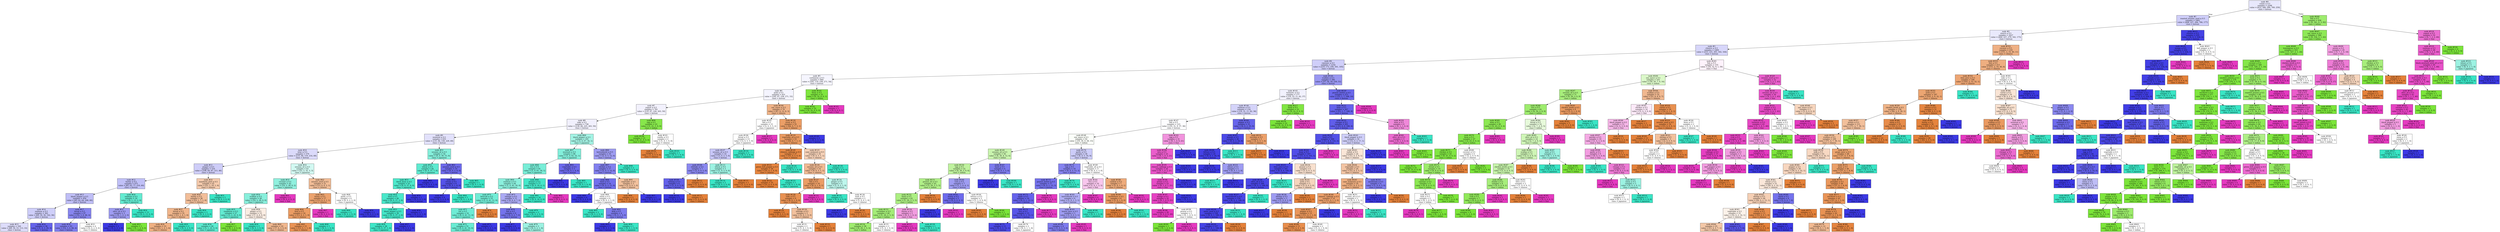 digraph Tree {
node [shape=box, style="filled", color="black"] ;
0 [label=<node &#35;0<br/>cumin &le; 0.5<br/>samples = 2298<br/>value = [412, 568, 290, 769, 259]<br/>class = korean>, fillcolor="#e8e8fc"] ;
1 [label=<node &#35;1<br/>roasted_sesame_seed &le; 0.5<br/>samples = 1862<br/>value = [408, 227, 284, 766, 177]<br/>class = korean>, fillcolor="#cfcef9"] ;
0 -> 1 [labeldistance=2.5, labelangle=45, headlabel="True"] ;
2 [label=<node &#35;2<br/>starch &le; 0.5<br/>samples = 1627<br/>value = [404, 227, 279, 542, 175]<br/>class = korean>, fillcolor="#e9e9fc"] ;
1 -> 2 ;
3 [label=<node &#35;3<br/>cilantro &le; 0.5<br/>samples = 1409<br/>value = [253, 225, 265, 502, 164]<br/>class = korean>, fillcolor="#d7d6fa"] ;
2 -> 3 ;
4 [label=<node &#35;4<br/>cayenne &le; 0.5<br/>samples = 1254<br/>value = [219, 173, 256, 501, 105]<br/>class = korean>, fillcolor="#cfcef9"] ;
3 -> 4 ;
5 [label=<node &#35;5<br/>cardamom &le; 0.5<br/>samples = 864<br/>value = [182, 119, 238, 271, 54]<br/>class = korean>, fillcolor="#f5f5fe"] ;
4 -> 5 ;
6 [label=<node &#35;6<br/>pork &le; 0.5<br/>samples = 831<br/>value = [182, 87, 238, 271, 53]<br/>class = korean>, fillcolor="#f4f4fe"] ;
5 -> 6 ;
7 [label=<node &#35;7<br/>yogurt &le; 0.5<br/>samples = 761<br/>value = [135, 87, 226, 263, 50]<br/>class = korean>, fillcolor="#f2f1fd"] ;
6 -> 7 ;
8 [label=<node &#35;8<br/>sake &le; 0.5<br/>samples = 738<br/>value = [134, 66, 225, 263, 50]<br/>class = korean>, fillcolor="#f1f0fd"] ;
7 -> 8 ;
9 [label=<node &#35;9<br/>seaweed &le; 0.5<br/>samples = 633<br/>value = [131, 66, 158, 229, 49]<br/>class = korean>, fillcolor="#e2e1fb"] ;
8 -> 9 ;
10 [label=<node &#35;10<br/>wine &le; 0.5<br/>samples = 579<br/>value = [131, 66, 119, 214, 49]<br/>class = korean>, fillcolor="#dbdafa"] ;
9 -> 10 ;
11 [label=<node &#35;11<br/>pepper &le; 0.5<br/>samples = 516<br/>value = [108, 64, 87, 211, 46]<br/>class = korean>, fillcolor="#cecdf8"] ;
10 -> 11 ;
12 [label=<node &#35;12<br/>barley &le; 0.5<br/>samples = 475<br/>value = [85, 63, 77, 210, 40]<br/>class = korean>, fillcolor="#c0c0f7"] ;
11 -> 12 ;
13 [label=<node &#35;13<br/>black_pepper &le; 0.5<br/>samples = 459<br/>value = [85, 62, 64, 208, 40]<br/>class = korean>, fillcolor="#bfbef6"] ;
12 -> 13 ;
14 [label=<node &#35;14<br/>soybean &le; 0.5<br/>samples = 362<br/>value = [69, 59, 56, 142, 36]<br/>class = korean>, fillcolor="#cecef9"] ;
13 -> 14 ;
15 [label=<node &#35;15<br/>samples = 326<br/>value = [68, 59, 53, 113, 33]<br/>class = korean>, fillcolor="#dddcfa"] ;
14 -> 15 ;
16 [label=<node &#35;16<br/>samples = 36<br/>value = [1, 0, 3, 29, 3]<br/>class = korean>, fillcolor="#6563eb"] ;
14 -> 16 ;
17 [label=<node &#35;17<br/>bread &le; 0.5<br/>samples = 97<br/>value = [16, 3, 8, 66, 4]<br/>class = korean>, fillcolor="#8785ef"] ;
13 -> 17 ;
18 [label=<node &#35;18<br/>samples = 93<br/>value = [14, 3, 6, 66, 4]<br/>class = korean>, fillcolor="#7f7dee"] ;
17 -> 18 ;
19 [label=<node &#35;19<br/>samples = 4<br/>value = [2, 0, 2, 0, 0]<br/>class = chinese>, fillcolor="#ffffff"] ;
17 -> 19 ;
20 [label=<node &#35;20<br/>soybean &le; 0.5<br/>samples = 16<br/>value = [0, 1, 13, 2, 0]<br/>class = japanese>, fillcolor="#63ebd1"] ;
12 -> 20 ;
21 [label=<node &#35;21<br/>olive_oil &le; 0.5<br/>samples = 3<br/>value = [0, 1, 0, 2, 0]<br/>class = korean>, fillcolor="#9e9cf2"] ;
20 -> 21 ;
22 [label=<node &#35;22<br/>samples = 2<br/>value = [0, 0, 0, 2, 0]<br/>class = korean>, fillcolor="#3c39e5"] ;
21 -> 22 ;
23 [label=<node &#35;23<br/>samples = 1<br/>value = [0, 1, 0, 0, 0]<br/>class = indian>, fillcolor="#7be539"] ;
21 -> 23 ;
24 [label=<node &#35;24<br/>samples = 13<br/>value = [0, 0, 13, 0, 0]<br/>class = japanese>, fillcolor="#39e5c5"] ;
20 -> 24 ;
25 [label=<node &#35;25<br/>mandarin_peel &le; 0.5<br/>samples = 41<br/>value = [23, 1, 10, 1, 6]<br/>class = chinese>, fillcolor="#f4caac"] ;
11 -> 25 ;
26 [label=<node &#35;26<br/>barley &le; 0.5<br/>samples = 38<br/>value = [23, 1, 7, 1, 6]<br/>class = chinese>, fillcolor="#f2be99"] ;
25 -> 26 ;
27 [label=<node &#35;27<br/>bread &le; 0.5<br/>samples = 35<br/>value = [23, 1, 4, 1, 6]<br/>class = chinese>, fillcolor="#f0b58b"] ;
26 -> 27 ;
28 [label=<node &#35;28<br/>samples = 33<br/>value = [23, 1, 2, 1, 6]<br/>class = chinese>, fillcolor="#efb082"] ;
27 -> 28 ;
29 [label=<node &#35;29<br/>samples = 2<br/>value = [0, 0, 2, 0, 0]<br/>class = japanese>, fillcolor="#39e5c5"] ;
27 -> 29 ;
30 [label=<node &#35;30<br/>samples = 3<br/>value = [0, 0, 3, 0, 0]<br/>class = japanese>, fillcolor="#39e5c5"] ;
26 -> 30 ;
31 [label=<node &#35;31<br/>samples = 3<br/>value = [0, 0, 3, 0, 0]<br/>class = japanese>, fillcolor="#39e5c5"] ;
25 -> 31 ;
32 [label=<node &#35;32<br/>sesame_oil &le; 0.5<br/>samples = 63<br/>value = [23, 2, 32, 3, 3]<br/>class = japanese>, fillcolor="#d2f9f2"] ;
10 -> 32 ;
33 [label=<node &#35;33<br/>coconut &le; 0.5<br/>samples = 42<br/>value = [10, 2, 28, 0, 2]<br/>class = japanese>, fillcolor="#90f0de"] ;
32 -> 33 ;
34 [label=<node &#35;34<br/>scallion &le; 0.5<br/>samples = 40<br/>value = [10, 2, 28, 0, 0]<br/>class = japanese>, fillcolor="#88efdc"] ;
33 -> 34 ;
35 [label=<node &#35;35<br/>raspberry &le; 0.5<br/>samples = 27<br/>value = [3, 2, 22, 0, 0]<br/>class = japanese>, fillcolor="#62ead1"] ;
34 -> 35 ;
36 [label=<node &#35;36<br/>samples = 26<br/>value = [3, 1, 22, 0, 0]<br/>class = japanese>, fillcolor="#5beacf"] ;
35 -> 36 ;
37 [label=<node &#35;37<br/>samples = 1<br/>value = [0, 1, 0, 0, 0]<br/>class = indian>, fillcolor="#7be539"] ;
35 -> 37 ;
38 [label=<node &#35;38<br/>ginger &le; 0.5<br/>samples = 13<br/>value = [7, 0, 6, 0, 0]<br/>class = chinese>, fillcolor="#fbede3"] ;
34 -> 38 ;
39 [label=<node &#35;39<br/>samples = 3<br/>value = [0, 0, 3, 0, 0]<br/>class = japanese>, fillcolor="#39e5c5"] ;
38 -> 39 ;
40 [label=<node &#35;40<br/>samples = 10<br/>value = [7, 0, 3, 0, 0]<br/>class = chinese>, fillcolor="#f0b78e"] ;
38 -> 40 ;
41 [label=<node &#35;41<br/>samples = 2<br/>value = [0, 0, 0, 0, 2]<br/>class = thai>, fillcolor="#e539c0"] ;
33 -> 41 ;
42 [label=<node &#35;42<br/>sesame_seed &le; 0.5<br/>samples = 21<br/>value = [13, 0, 4, 3, 1]<br/>class = chinese>, fillcolor="#f1bc96"] ;
32 -> 42 ;
43 [label=<node &#35;43<br/>honey &le; 0.5<br/>samples = 17<br/>value = [13, 0, 2, 1, 1]<br/>class = chinese>, fillcolor="#eca36e"] ;
42 -> 43 ;
44 [label=<node &#35;44<br/>beef &le; 0.5<br/>samples = 16<br/>value = [13, 0, 2, 1, 0]<br/>class = chinese>, fillcolor="#eb9c63"] ;
43 -> 44 ;
45 [label=<node &#35;45<br/>samples = 15<br/>value = [13, 0, 1, 1, 0]<br/>class = chinese>, fillcolor="#e99355"] ;
44 -> 45 ;
46 [label=<node &#35;46<br/>samples = 1<br/>value = [0, 0, 1, 0, 0]<br/>class = japanese>, fillcolor="#39e5c5"] ;
44 -> 46 ;
47 [label=<node &#35;47<br/>samples = 1<br/>value = [0, 0, 0, 0, 1]<br/>class = thai>, fillcolor="#e539c0"] ;
43 -> 47 ;
48 [label=<node &#35;48<br/>garlic &le; 0.5<br/>samples = 4<br/>value = [0, 0, 2, 2, 0]<br/>class = japanese>, fillcolor="#ffffff"] ;
42 -> 48 ;
49 [label=<node &#35;49<br/>samples = 2<br/>value = [0, 0, 2, 0, 0]<br/>class = japanese>, fillcolor="#39e5c5"] ;
48 -> 49 ;
50 [label=<node &#35;50<br/>samples = 2<br/>value = [0, 0, 0, 2, 0]<br/>class = korean>, fillcolor="#3c39e5"] ;
48 -> 50 ;
51 [label=<node &#35;51<br/>sesame_oil &le; 0.5<br/>samples = 54<br/>value = [0, 0, 39, 15, 0]<br/>class = japanese>, fillcolor="#85efdb"] ;
9 -> 51 ;
52 [label=<node &#35;52<br/>wheat &le; 0.5<br/>samples = 44<br/>value = [0, 0, 37, 7, 0]<br/>class = japanese>, fillcolor="#5eead0"] ;
51 -> 52 ;
53 [label=<node &#35;53<br/>black_bean &le; 0.5<br/>samples = 41<br/>value = [0, 0, 37, 4, 0]<br/>class = japanese>, fillcolor="#4ee8cb"] ;
52 -> 53 ;
54 [label=<node &#35;54<br/>beef &le; 0.5<br/>samples = 40<br/>value = [0, 0, 37, 3, 0]<br/>class = japanese>, fillcolor="#49e7ca"] ;
53 -> 54 ;
55 [label=<node &#35;55<br/>black_pepper &le; 0.5<br/>samples = 39<br/>value = [0, 0, 37, 2, 0]<br/>class = japanese>, fillcolor="#44e6c8"] ;
54 -> 55 ;
56 [label=<node &#35;56<br/>samples = 38<br/>value = [0, 0, 37, 1, 0]<br/>class = japanese>, fillcolor="#3ee6c7"] ;
55 -> 56 ;
57 [label=<node &#35;57<br/>samples = 1<br/>value = [0, 0, 0, 1, 0]<br/>class = korean>, fillcolor="#3c39e5"] ;
55 -> 57 ;
58 [label=<node &#35;58<br/>samples = 1<br/>value = [0, 0, 0, 1, 0]<br/>class = korean>, fillcolor="#3c39e5"] ;
54 -> 58 ;
59 [label=<node &#35;59<br/>samples = 1<br/>value = [0, 0, 0, 1, 0]<br/>class = korean>, fillcolor="#3c39e5"] ;
53 -> 59 ;
60 [label=<node &#35;60<br/>samples = 3<br/>value = [0, 0, 0, 3, 0]<br/>class = korean>, fillcolor="#3c39e5"] ;
52 -> 60 ;
61 [label=<node &#35;61<br/>sesame_seed &le; 0.5<br/>samples = 10<br/>value = [0, 0, 2, 8, 0]<br/>class = korean>, fillcolor="#6d6aec"] ;
51 -> 61 ;
62 [label=<node &#35;62<br/>cream &le; 0.5<br/>samples = 9<br/>value = [0, 0, 1, 8, 0]<br/>class = korean>, fillcolor="#5452e8"] ;
61 -> 62 ;
63 [label=<node &#35;63<br/>samples = 8<br/>value = [0, 0, 0, 8, 0]<br/>class = korean>, fillcolor="#3c39e5"] ;
62 -> 63 ;
64 [label=<node &#35;64<br/>samples = 1<br/>value = [0, 0, 1, 0, 0]<br/>class = japanese>, fillcolor="#39e5c5"] ;
62 -> 64 ;
65 [label=<node &#35;65<br/>samples = 1<br/>value = [0, 0, 1, 0, 0]<br/>class = japanese>, fillcolor="#39e5c5"] ;
61 -> 65 ;
66 [label=<node &#35;66<br/>black_pepper &le; 0.5<br/>samples = 105<br/>value = [3, 0, 67, 34, 1]<br/>class = japanese>, fillcolor="#a3f3e4"] ;
8 -> 66 ;
67 [label=<node &#35;67<br/>mustard &le; 0.5<br/>samples = 86<br/>value = [1, 0, 62, 22, 1]<br/>class = japanese>, fillcolor="#83efdb"] ;
66 -> 67 ;
68 [label=<node &#35;68<br/>rice &le; 0.5<br/>samples = 81<br/>value = [1, 0, 61, 18, 1]<br/>class = japanese>, fillcolor="#78edd7"] ;
67 -> 68 ;
69 [label=<node &#35;69<br/>soybean &le; 0.5<br/>samples = 64<br/>value = [1, 0, 45, 18, 0]<br/>class = japanese>, fillcolor="#8bf0dd"] ;
68 -> 69 ;
70 [label=<node &#35;70<br/>broccoli &le; 0.5<br/>samples = 53<br/>value = [1, 0, 41, 11, 0]<br/>class = japanese>, fillcolor="#72ecd6"] ;
69 -> 70 ;
71 [label=<node &#35;71<br/>nut &le; 0.5<br/>samples = 52<br/>value = [0, 0, 41, 11, 0]<br/>class = japanese>, fillcolor="#6eecd5"] ;
70 -> 71 ;
72 [label=<node &#35;72<br/>samples = 51<br/>value = [0, 0, 41, 10, 0]<br/>class = japanese>, fillcolor="#69ebd3"] ;
71 -> 72 ;
73 [label=<node &#35;73<br/>samples = 1<br/>value = [0, 0, 0, 1, 0]<br/>class = korean>, fillcolor="#3c39e5"] ;
71 -> 73 ;
74 [label=<node &#35;74<br/>samples = 1<br/>value = [1, 0, 0, 0, 0]<br/>class = chinese>, fillcolor="#e58139"] ;
70 -> 74 ;
75 [label=<node &#35;75<br/>vinegar &le; 0.5<br/>samples = 11<br/>value = [0, 0, 4, 7, 0]<br/>class = korean>, fillcolor="#abaaf4"] ;
69 -> 75 ;
76 [label=<node &#35;76<br/>fish &le; 0.5<br/>samples = 9<br/>value = [0, 0, 2, 7, 0]<br/>class = korean>, fillcolor="#7472ec"] ;
75 -> 76 ;
77 [label=<node &#35;77<br/>samples = 6<br/>value = [0, 0, 0, 6, 0]<br/>class = korean>, fillcolor="#3c39e5"] ;
76 -> 77 ;
78 [label=<node &#35;78<br/>samples = 3<br/>value = [0, 0, 2, 1, 0]<br/>class = japanese>, fillcolor="#9cf2e2"] ;
76 -> 78 ;
79 [label=<node &#35;79<br/>samples = 2<br/>value = [0, 0, 2, 0, 0]<br/>class = japanese>, fillcolor="#39e5c5"] ;
75 -> 79 ;
80 [label=<node &#35;80<br/>peanut &le; 0.5<br/>samples = 17<br/>value = [0, 0, 16, 0, 1]<br/>class = japanese>, fillcolor="#45e7c9"] ;
68 -> 80 ;
81 [label=<node &#35;81<br/>samples = 16<br/>value = [0, 0, 16, 0, 0]<br/>class = japanese>, fillcolor="#39e5c5"] ;
80 -> 81 ;
82 [label=<node &#35;82<br/>samples = 1<br/>value = [0, 0, 0, 0, 1]<br/>class = thai>, fillcolor="#e539c0"] ;
80 -> 82 ;
83 [label=<node &#35;83<br/>vegetable &le; 0.5<br/>samples = 5<br/>value = [0, 0, 1, 4, 0]<br/>class = korean>, fillcolor="#6d6aec"] ;
67 -> 83 ;
84 [label=<node &#35;84<br/>samples = 4<br/>value = [0, 0, 0, 4, 0]<br/>class = korean>, fillcolor="#3c39e5"] ;
83 -> 84 ;
85 [label=<node &#35;85<br/>samples = 1<br/>value = [0, 0, 1, 0, 0]<br/>class = japanese>, fillcolor="#39e5c5"] ;
83 -> 85 ;
86 [label=<node &#35;86<br/>katsuobushi &le; 0.5<br/>samples = 19<br/>value = [2, 0, 5, 12, 0]<br/>class = korean>, fillcolor="#9e9cf2"] ;
66 -> 86 ;
87 [label=<node &#35;87<br/>chicken &le; 0.5<br/>samples = 17<br/>value = [2, 0, 3, 12, 0]<br/>class = korean>, fillcolor="#8280ee"] ;
86 -> 87 ;
88 [label=<node &#35;88<br/>beef &le; 0.5<br/>samples = 14<br/>value = [0, 0, 3, 11, 0]<br/>class = korean>, fillcolor="#716fec"] ;
87 -> 88 ;
89 [label=<node &#35;89<br/>samples = 8<br/>value = [0, 0, 0, 8, 0]<br/>class = korean>, fillcolor="#3c39e5"] ;
88 -> 89 ;
90 [label=<node &#35;90<br/>onion &le; 0.5<br/>samples = 6<br/>value = [0, 0, 3, 3, 0]<br/>class = japanese>, fillcolor="#ffffff"] ;
88 -> 90 ;
91 [label=<node &#35;91<br/>samples = 2<br/>value = [0, 0, 2, 0, 0]<br/>class = japanese>, fillcolor="#39e5c5"] ;
90 -> 91 ;
92 [label=<node &#35;92<br/>kelp &le; 0.5<br/>samples = 4<br/>value = [0, 0, 1, 3, 0]<br/>class = korean>, fillcolor="#7d7bee"] ;
90 -> 92 ;
93 [label=<node &#35;93<br/>samples = 3<br/>value = [0, 0, 0, 3, 0]<br/>class = korean>, fillcolor="#3c39e5"] ;
92 -> 93 ;
94 [label=<node &#35;94<br/>samples = 1<br/>value = [0, 0, 1, 0, 0]<br/>class = japanese>, fillcolor="#39e5c5"] ;
92 -> 94 ;
95 [label=<node &#35;95<br/>vegetable &le; 0.5<br/>samples = 3<br/>value = [2, 0, 0, 1, 0]<br/>class = chinese>, fillcolor="#f2c09c"] ;
87 -> 95 ;
96 [label=<node &#35;96<br/>samples = 2<br/>value = [2, 0, 0, 0, 0]<br/>class = chinese>, fillcolor="#e58139"] ;
95 -> 96 ;
97 [label=<node &#35;97<br/>samples = 1<br/>value = [0, 0, 0, 1, 0]<br/>class = korean>, fillcolor="#3c39e5"] ;
95 -> 97 ;
98 [label=<node &#35;98<br/>samples = 2<br/>value = [0, 0, 2, 0, 0]<br/>class = japanese>, fillcolor="#39e5c5"] ;
86 -> 98 ;
99 [label=<node &#35;99<br/>egg &le; 0.5<br/>samples = 23<br/>value = [1, 21, 1, 0, 0]<br/>class = indian>, fillcolor="#87e74b"] ;
7 -> 99 ;
100 [label=<node &#35;100<br/>samples = 21<br/>value = [0, 21, 0, 0, 0]<br/>class = indian>, fillcolor="#7be539"] ;
99 -> 100 ;
101 [label=<node &#35;101<br/>vanilla &le; 0.5<br/>samples = 2<br/>value = [1, 0, 1, 0, 0]<br/>class = chinese>, fillcolor="#ffffff"] ;
99 -> 101 ;
102 [label=<node &#35;102<br/>samples = 1<br/>value = [1, 0, 0, 0, 0]<br/>class = chinese>, fillcolor="#e58139"] ;
101 -> 102 ;
103 [label=<node &#35;103<br/>samples = 1<br/>value = [0, 0, 1, 0, 0]<br/>class = japanese>, fillcolor="#39e5c5"] ;
101 -> 103 ;
104 [label=<node &#35;104<br/>soy_sauce &le; 0.5<br/>samples = 70<br/>value = [47, 0, 12, 8, 3]<br/>class = chinese>, fillcolor="#efb388"] ;
6 -> 104 ;
105 [label=<node &#35;105<br/>fish &le; 0.5<br/>samples = 15<br/>value = [3, 0, 5, 5, 2]<br/>class = japanese>, fillcolor="#ffffff"] ;
104 -> 105 ;
106 [label=<node &#35;106<br/>bread &le; 0.5<br/>samples = 13<br/>value = [3, 0, 5, 5, 0]<br/>class = japanese>, fillcolor="#ffffff"] ;
105 -> 106 ;
107 [label=<node &#35;107<br/>sesame_oil &le; 0.5<br/>samples = 10<br/>value = [3, 0, 2, 5, 0]<br/>class = korean>, fillcolor="#c7c6f8"] ;
106 -> 107 ;
108 [label=<node &#35;108<br/>shiitake &le; 0.5<br/>samples = 7<br/>value = [2, 0, 0, 5, 0]<br/>class = korean>, fillcolor="#8a88ef"] ;
107 -> 108 ;
109 [label=<node &#35;109<br/>nutmeg &le; 0.5<br/>samples = 6<br/>value = [1, 0, 0, 5, 0]<br/>class = korean>, fillcolor="#6361ea"] ;
108 -> 109 ;
110 [label=<node &#35;110<br/>samples = 5<br/>value = [0, 0, 0, 5, 0]<br/>class = korean>, fillcolor="#3c39e5"] ;
109 -> 110 ;
111 [label=<node &#35;111<br/>samples = 1<br/>value = [1, 0, 0, 0, 0]<br/>class = chinese>, fillcolor="#e58139"] ;
109 -> 111 ;
112 [label=<node &#35;112<br/>samples = 1<br/>value = [1, 0, 0, 0, 0]<br/>class = chinese>, fillcolor="#e58139"] ;
108 -> 112 ;
113 [label=<node &#35;113<br/>wheat &le; 0.5<br/>samples = 3<br/>value = [1, 0, 2, 0, 0]<br/>class = japanese>, fillcolor="#9cf2e2"] ;
107 -> 113 ;
114 [label=<node &#35;114<br/>samples = 2<br/>value = [0, 0, 2, 0, 0]<br/>class = japanese>, fillcolor="#39e5c5"] ;
113 -> 114 ;
115 [label=<node &#35;115<br/>samples = 1<br/>value = [1, 0, 0, 0, 0]<br/>class = chinese>, fillcolor="#e58139"] ;
113 -> 115 ;
116 [label=<node &#35;116<br/>samples = 3<br/>value = [0, 0, 3, 0, 0]<br/>class = japanese>, fillcolor="#39e5c5"] ;
106 -> 116 ;
117 [label=<node &#35;117<br/>samples = 2<br/>value = [0, 0, 0, 0, 2]<br/>class = thai>, fillcolor="#e539c0"] ;
105 -> 117 ;
118 [label=<node &#35;118<br/>yeast &le; 0.5<br/>samples = 55<br/>value = [44, 0, 7, 3, 1]<br/>class = chinese>, fillcolor="#eb9e66"] ;
104 -> 118 ;
119 [label=<node &#35;119<br/>vegetable_oil &le; 0.5<br/>samples = 53<br/>value = [44, 0, 7, 1, 1]<br/>class = chinese>, fillcolor="#ea9a60"] ;
118 -> 119 ;
120 [label=<node &#35;120<br/>chinese_cabbage &le; 0.5<br/>samples = 37<br/>value = [35, 0, 2, 0, 0]<br/>class = chinese>, fillcolor="#e68844"] ;
119 -> 120 ;
121 [label=<node &#35;121<br/>green_bell_pepper &le; 0.5<br/>samples = 36<br/>value = [35, 0, 1, 0, 0]<br/>class = chinese>, fillcolor="#e6853f"] ;
120 -> 121 ;
122 [label=<node &#35;122<br/>samples = 35<br/>value = [35, 0, 0, 0, 0]<br/>class = chinese>, fillcolor="#e58139"] ;
121 -> 122 ;
123 [label=<node &#35;123<br/>samples = 1<br/>value = [0, 0, 1, 0, 0]<br/>class = japanese>, fillcolor="#39e5c5"] ;
121 -> 123 ;
124 [label=<node &#35;124<br/>samples = 1<br/>value = [0, 0, 1, 0, 0]<br/>class = japanese>, fillcolor="#39e5c5"] ;
120 -> 124 ;
125 [label=<node &#35;125<br/>cane_molasses &le; 0.5<br/>samples = 16<br/>value = [9, 0, 5, 1, 1]<br/>class = chinese>, fillcolor="#f6d1b7"] ;
119 -> 125 ;
126 [label=<node &#35;126<br/>sesame_oil &le; 0.5<br/>samples = 14<br/>value = [9, 0, 3, 1, 1]<br/>class = chinese>, fillcolor="#f1ba93"] ;
125 -> 126 ;
127 [label=<node &#35;127<br/>fish &le; 0.5<br/>samples = 10<br/>value = [8, 0, 1, 0, 1]<br/>class = chinese>, fillcolor="#eb9d65"] ;
126 -> 127 ;
128 [label=<node &#35;128<br/>sake &le; 0.5<br/>samples = 9<br/>value = [8, 0, 1, 0, 0]<br/>class = chinese>, fillcolor="#e89152"] ;
127 -> 128 ;
129 [label=<node &#35;129<br/>samples = 6<br/>value = [6, 0, 0, 0, 0]<br/>class = chinese>, fillcolor="#e58139"] ;
128 -> 129 ;
130 [label=<node &#35;130<br/>shiitake &le; 0.5<br/>samples = 3<br/>value = [2, 0, 1, 0, 0]<br/>class = chinese>, fillcolor="#f2c09c"] ;
128 -> 130 ;
131 [label=<node &#35;131<br/>samples = 2<br/>value = [1, 0, 1, 0, 0]<br/>class = chinese>, fillcolor="#ffffff"] ;
130 -> 131 ;
132 [label=<node &#35;132<br/>samples = 1<br/>value = [1, 0, 0, 0, 0]<br/>class = chinese>, fillcolor="#e58139"] ;
130 -> 132 ;
133 [label=<node &#35;133<br/>samples = 1<br/>value = [0, 0, 0, 0, 1]<br/>class = thai>, fillcolor="#e539c0"] ;
127 -> 133 ;
134 [label=<node &#35;134<br/>ginger &le; 0.5<br/>samples = 4<br/>value = [1, 0, 2, 1, 0]<br/>class = japanese>, fillcolor="#bdf6ec"] ;
126 -> 134 ;
135 [label=<node &#35;135<br/>samples = 2<br/>value = [0, 0, 2, 0, 0]<br/>class = japanese>, fillcolor="#39e5c5"] ;
134 -> 135 ;
136 [label=<node &#35;136<br/>malt &le; 0.5<br/>samples = 2<br/>value = [1, 0, 0, 1, 0]<br/>class = chinese>, fillcolor="#ffffff"] ;
134 -> 136 ;
137 [label=<node &#35;137<br/>samples = 1<br/>value = [0, 0, 0, 1, 0]<br/>class = korean>, fillcolor="#3c39e5"] ;
136 -> 137 ;
138 [label=<node &#35;138<br/>samples = 1<br/>value = [1, 0, 0, 0, 0]<br/>class = chinese>, fillcolor="#e58139"] ;
136 -> 138 ;
139 [label=<node &#35;139<br/>samples = 2<br/>value = [0, 0, 2, 0, 0]<br/>class = japanese>, fillcolor="#39e5c5"] ;
125 -> 139 ;
140 [label=<node &#35;140<br/>samples = 2<br/>value = [0, 0, 0, 2, 0]<br/>class = korean>, fillcolor="#3c39e5"] ;
118 -> 140 ;
141 [label=<node &#35;141<br/>bean &le; 0.5<br/>samples = 33<br/>value = [0, 32, 0, 0, 1]<br/>class = indian>, fillcolor="#7fe63f"] ;
5 -> 141 ;
142 [label=<node &#35;142<br/>samples = 32<br/>value = [0, 32, 0, 0, 0]<br/>class = indian>, fillcolor="#7be539"] ;
141 -> 142 ;
143 [label=<node &#35;143<br/>samples = 1<br/>value = [0, 0, 0, 0, 1]<br/>class = thai>, fillcolor="#e539c0"] ;
141 -> 143 ;
144 [label=<node &#35;144<br/>scallion &le; 0.5<br/>samples = 390<br/>value = [37, 54, 18, 230, 51]<br/>class = korean>, fillcolor="#9997f1"] ;
4 -> 144 ;
145 [label=<node &#35;145<br/>turmeric &le; 0.5<br/>samples = 177<br/>value = [14, 53, 11, 62, 37]<br/>class = korean>, fillcolor="#f1f1fd"] ;
144 -> 145 ;
146 [label=<node &#35;146<br/>soybean &le; 0.5<br/>samples = 154<br/>value = [14, 31, 11, 62, 36]<br/>class = korean>, fillcolor="#d4d3f9"] ;
145 -> 146 ;
147 [label=<node &#35;147<br/>fish &le; 0.5<br/>samples = 123<br/>value = [10, 31, 9, 37, 36]<br/>class = korean>, fillcolor="#fdfdff"] ;
146 -> 147 ;
148 [label=<node &#35;148<br/>soy_sauce &le; 0.5<br/>samples = 92<br/>value = [10, 30, 9, 28, 15]<br/>class = indian>, fillcolor="#fbfef9"] ;
147 -> 148 ;
149 [label=<node &#35;149<br/>sesame_oil &le; 0.5<br/>samples = 56<br/>value = [4, 30, 4, 12, 6]<br/>class = indian>, fillcolor="#c9f4ae"] ;
148 -> 149 ;
150 [label=<node &#35;150<br/>egg &le; 0.5<br/>samples = 52<br/>value = [4, 30, 3, 9, 6]<br/>class = indian>, fillcolor="#bff29e"] ;
149 -> 150 ;
151 [label=<node &#35;151<br/>peanut_oil &le; 0.5<br/>samples = 45<br/>value = [3, 29, 3, 5, 5]<br/>class = indian>, fillcolor="#b0ef88"] ;
150 -> 151 ;
152 [label=<node &#35;152<br/>basil &le; 0.5<br/>samples = 43<br/>value = [1, 29, 3, 5, 5]<br/>class = indian>, fillcolor="#acef82"] ;
151 -> 152 ;
153 [label=<node &#35;153<br/>cucumber &le; 0.5<br/>samples = 40<br/>value = [1, 29, 2, 5, 3]<br/>class = indian>, fillcolor="#a4ed77"] ;
152 -> 153 ;
154 [label=<node &#35;154<br/>samples = 38<br/>value = [0, 29, 1, 5, 3]<br/>class = indian>, fillcolor="#9fec6f"] ;
153 -> 154 ;
155 [label=<node &#35;155<br/>samples = 2<br/>value = [1, 0, 1, 0, 0]<br/>class = chinese>, fillcolor="#ffffff"] ;
153 -> 155 ;
156 [label=<node &#35;156<br/>thyme &le; 0.5<br/>samples = 3<br/>value = [0, 0, 1, 0, 2]<br/>class = thai>, fillcolor="#f29ce0"] ;
152 -> 156 ;
157 [label=<node &#35;157<br/>samples = 2<br/>value = [0, 0, 0, 0, 2]<br/>class = thai>, fillcolor="#e539c0"] ;
156 -> 157 ;
158 [label=<node &#35;158<br/>samples = 1<br/>value = [0, 0, 1, 0, 0]<br/>class = japanese>, fillcolor="#39e5c5"] ;
156 -> 158 ;
159 [label=<node &#35;159<br/>samples = 2<br/>value = [2, 0, 0, 0, 0]<br/>class = chinese>, fillcolor="#e58139"] ;
151 -> 159 ;
160 [label=<node &#35;160<br/>corn &le; 0.5<br/>samples = 7<br/>value = [1, 1, 0, 4, 1]<br/>class = korean>, fillcolor="#9e9cf2"] ;
150 -> 160 ;
161 [label=<node &#35;161<br/>honey &le; 0.5<br/>samples = 5<br/>value = [0, 0, 0, 4, 1]<br/>class = korean>, fillcolor="#6d6aec"] ;
160 -> 161 ;
162 [label=<node &#35;162<br/>samples = 4<br/>value = [0, 0, 0, 4, 0]<br/>class = korean>, fillcolor="#3c39e5"] ;
161 -> 162 ;
163 [label=<node &#35;163<br/>samples = 1<br/>value = [0, 0, 0, 0, 1]<br/>class = thai>, fillcolor="#e539c0"] ;
161 -> 163 ;
164 [label=<node &#35;164<br/>lettuce &le; 0.5<br/>samples = 2<br/>value = [1, 1, 0, 0, 0]<br/>class = chinese>, fillcolor="#ffffff"] ;
160 -> 164 ;
165 [label=<node &#35;165<br/>samples = 1<br/>value = [1, 0, 0, 0, 0]<br/>class = chinese>, fillcolor="#e58139"] ;
164 -> 165 ;
166 [label=<node &#35;166<br/>samples = 1<br/>value = [0, 1, 0, 0, 0]<br/>class = indian>, fillcolor="#7be539"] ;
164 -> 166 ;
167 [label=<node &#35;167<br/>basil &le; 0.5<br/>samples = 4<br/>value = [0, 0, 1, 3, 0]<br/>class = korean>, fillcolor="#7d7bee"] ;
149 -> 167 ;
168 [label=<node &#35;168<br/>samples = 3<br/>value = [0, 0, 0, 3, 0]<br/>class = korean>, fillcolor="#3c39e5"] ;
167 -> 168 ;
169 [label=<node &#35;169<br/>samples = 1<br/>value = [0, 0, 1, 0, 0]<br/>class = japanese>, fillcolor="#39e5c5"] ;
167 -> 169 ;
170 [label=<node &#35;170<br/>garlic &le; 0.5<br/>samples = 36<br/>value = [6, 0, 5, 16, 9]<br/>class = korean>, fillcolor="#ccccf8"] ;
148 -> 170 ;
171 [label=<node &#35;171<br/>egg &le; 0.5<br/>samples = 19<br/>value = [0, 0, 3, 13, 3]<br/>class = korean>, fillcolor="#8583ef"] ;
170 -> 171 ;
172 [label=<node &#35;172<br/>peanut_butter &le; 0.5<br/>samples = 17<br/>value = [0, 0, 1, 13, 3]<br/>class = korean>, fillcolor="#7472ec"] ;
171 -> 172 ;
173 [label=<node &#35;173<br/>apple &le; 0.5<br/>samples = 16<br/>value = [0, 0, 1, 13, 2]<br/>class = korean>, fillcolor="#6663eb"] ;
172 -> 173 ;
174 [label=<node &#35;174<br/>rice &le; 0.5<br/>samples = 15<br/>value = [0, 0, 1, 13, 1]<br/>class = korean>, fillcolor="#5855e9"] ;
173 -> 174 ;
175 [label=<node &#35;175<br/>samples = 13<br/>value = [0, 0, 0, 12, 1]<br/>class = korean>, fillcolor="#4c49e7"] ;
174 -> 175 ;
176 [label=<node &#35;176<br/>samples = 2<br/>value = [0, 0, 1, 1, 0]<br/>class = japanese>, fillcolor="#ffffff"] ;
174 -> 176 ;
177 [label=<node &#35;177<br/>samples = 1<br/>value = [0, 0, 0, 0, 1]<br/>class = thai>, fillcolor="#e539c0"] ;
173 -> 177 ;
178 [label=<node &#35;178<br/>samples = 1<br/>value = [0, 0, 0, 0, 1]<br/>class = thai>, fillcolor="#e539c0"] ;
172 -> 178 ;
179 [label=<node &#35;179<br/>samples = 2<br/>value = [0, 0, 2, 0, 0]<br/>class = japanese>, fillcolor="#39e5c5"] ;
171 -> 179 ;
180 [label=<node &#35;180<br/>vegetable_oil &le; 0.5<br/>samples = 17<br/>value = [6, 0, 2, 3, 6]<br/>class = chinese>, fillcolor="#ffffff"] ;
170 -> 180 ;
181 [label=<node &#35;181<br/>rice &le; 0.5<br/>samples = 10<br/>value = [1, 0, 1, 3, 5]<br/>class = thai>, fillcolor="#f8c6ed"] ;
180 -> 181 ;
182 [label=<node &#35;182<br/>katsuobushi &le; 0.5<br/>samples = 6<br/>value = [1, 0, 1, 3, 1]<br/>class = korean>, fillcolor="#b1b0f5"] ;
181 -> 182 ;
183 [label=<node &#35;183<br/>lemon_juice &le; 0.5<br/>samples = 5<br/>value = [1, 0, 0, 3, 1]<br/>class = korean>, fillcolor="#9e9cf2"] ;
182 -> 183 ;
184 [label=<node &#35;184<br/>samples = 4<br/>value = [1, 0, 0, 3, 0]<br/>class = korean>, fillcolor="#7d7bee"] ;
183 -> 184 ;
185 [label=<node &#35;185<br/>samples = 1<br/>value = [0, 0, 0, 0, 1]<br/>class = thai>, fillcolor="#e539c0"] ;
183 -> 185 ;
186 [label=<node &#35;186<br/>samples = 1<br/>value = [0, 0, 1, 0, 0]<br/>class = japanese>, fillcolor="#39e5c5"] ;
182 -> 186 ;
187 [label=<node &#35;187<br/>samples = 4<br/>value = [0, 0, 0, 0, 4]<br/>class = thai>, fillcolor="#e539c0"] ;
181 -> 187 ;
188 [label=<node &#35;188<br/>cashew &le; 0.5<br/>samples = 7<br/>value = [5, 0, 1, 0, 1]<br/>class = chinese>, fillcolor="#eeab7b"] ;
180 -> 188 ;
189 [label=<node &#35;189<br/>buckwheat &le; 0.5<br/>samples = 6<br/>value = [5, 0, 1, 0, 0]<br/>class = chinese>, fillcolor="#ea9a61"] ;
188 -> 189 ;
190 [label=<node &#35;190<br/>samples = 5<br/>value = [5, 0, 0, 0, 0]<br/>class = chinese>, fillcolor="#e58139"] ;
189 -> 190 ;
191 [label=<node &#35;191<br/>samples = 1<br/>value = [0, 0, 1, 0, 0]<br/>class = japanese>, fillcolor="#39e5c5"] ;
189 -> 191 ;
192 [label=<node &#35;192<br/>samples = 1<br/>value = [0, 0, 0, 0, 1]<br/>class = thai>, fillcolor="#e539c0"] ;
188 -> 192 ;
193 [label=<node &#35;193<br/>egg &le; 0.5<br/>samples = 31<br/>value = [0, 1, 0, 9, 21]<br/>class = thai>, fillcolor="#f193dd"] ;
147 -> 193 ;
194 [label=<node &#35;194<br/>nira &le; 0.5<br/>samples = 25<br/>value = [0, 1, 0, 3, 21]<br/>class = thai>, fillcolor="#ea5dcb"] ;
193 -> 194 ;
195 [label=<node &#35;195<br/>chinese_cabbage &le; 0.5<br/>samples = 24<br/>value = [0, 1, 0, 2, 21]<br/>class = thai>, fillcolor="#e954c9"] ;
194 -> 195 ;
196 [label=<node &#35;196<br/>potato &le; 0.5<br/>samples = 23<br/>value = [0, 1, 0, 1, 21]<br/>class = thai>, fillcolor="#e74bc6"] ;
195 -> 196 ;
197 [label=<node &#35;197<br/>mango &le; 0.5<br/>samples = 22<br/>value = [0, 1, 0, 0, 21]<br/>class = thai>, fillcolor="#e642c3"] ;
196 -> 197 ;
198 [label=<node &#35;198<br/>samples = 20<br/>value = [0, 0, 0, 0, 20]<br/>class = thai>, fillcolor="#e539c0"] ;
197 -> 198 ;
199 [label=<node &#35;199<br/>peanut &le; 0.5<br/>samples = 2<br/>value = [0, 1, 0, 0, 1]<br/>class = indian>, fillcolor="#ffffff"] ;
197 -> 199 ;
200 [label=<node &#35;200<br/>samples = 1<br/>value = [0, 1, 0, 0, 0]<br/>class = indian>, fillcolor="#7be539"] ;
199 -> 200 ;
201 [label=<node &#35;201<br/>samples = 1<br/>value = [0, 0, 0, 0, 1]<br/>class = thai>, fillcolor="#e539c0"] ;
199 -> 201 ;
202 [label=<node &#35;202<br/>samples = 1<br/>value = [0, 0, 0, 1, 0]<br/>class = korean>, fillcolor="#3c39e5"] ;
196 -> 202 ;
203 [label=<node &#35;203<br/>samples = 1<br/>value = [0, 0, 0, 1, 0]<br/>class = korean>, fillcolor="#3c39e5"] ;
195 -> 203 ;
204 [label=<node &#35;204<br/>samples = 1<br/>value = [0, 0, 0, 1, 0]<br/>class = korean>, fillcolor="#3c39e5"] ;
194 -> 204 ;
205 [label=<node &#35;205<br/>samples = 6<br/>value = [0, 0, 0, 6, 0]<br/>class = korean>, fillcolor="#3c39e5"] ;
193 -> 205 ;
206 [label=<node &#35;206<br/>pepper &le; 0.5<br/>samples = 31<br/>value = [4, 0, 2, 25, 0]<br/>class = korean>, fillcolor="#6765eb"] ;
146 -> 206 ;
207 [label=<node &#35;207<br/>wasabi &le; 0.5<br/>samples = 26<br/>value = [0, 0, 2, 24, 0]<br/>class = korean>, fillcolor="#4c49e7"] ;
206 -> 207 ;
208 [label=<node &#35;208<br/>lettuce &le; 0.5<br/>samples = 25<br/>value = [0, 0, 1, 24, 0]<br/>class = korean>, fillcolor="#4441e6"] ;
207 -> 208 ;
209 [label=<node &#35;209<br/>samples = 22<br/>value = [0, 0, 0, 22, 0]<br/>class = korean>, fillcolor="#3c39e5"] ;
208 -> 209 ;
210 [label=<node &#35;210<br/>wheat &le; 0.5<br/>samples = 3<br/>value = [0, 0, 1, 2, 0]<br/>class = korean>, fillcolor="#9e9cf2"] ;
208 -> 210 ;
211 [label=<node &#35;211<br/>samples = 1<br/>value = [0, 0, 1, 0, 0]<br/>class = japanese>, fillcolor="#39e5c5"] ;
210 -> 211 ;
212 [label=<node &#35;212<br/>samples = 2<br/>value = [0, 0, 0, 2, 0]<br/>class = korean>, fillcolor="#3c39e5"] ;
210 -> 212 ;
213 [label=<node &#35;213<br/>samples = 1<br/>value = [0, 0, 1, 0, 0]<br/>class = japanese>, fillcolor="#39e5c5"] ;
207 -> 213 ;
214 [label=<node &#35;214<br/>zucchini &le; 0.5<br/>samples = 5<br/>value = [4, 0, 0, 1, 0]<br/>class = chinese>, fillcolor="#eca06a"] ;
206 -> 214 ;
215 [label=<node &#35;215<br/>samples = 4<br/>value = [4, 0, 0, 0, 0]<br/>class = chinese>, fillcolor="#e58139"] ;
214 -> 215 ;
216 [label=<node &#35;216<br/>samples = 1<br/>value = [0, 0, 0, 1, 0]<br/>class = korean>, fillcolor="#3c39e5"] ;
214 -> 216 ;
217 [label=<node &#35;217<br/>basil &le; 0.5<br/>samples = 23<br/>value = [0, 22, 0, 0, 1]<br/>class = indian>, fillcolor="#81e642"] ;
145 -> 217 ;
218 [label=<node &#35;218<br/>samples = 22<br/>value = [0, 22, 0, 0, 0]<br/>class = indian>, fillcolor="#7be539"] ;
217 -> 218 ;
219 [label=<node &#35;219<br/>samples = 1<br/>value = [0, 0, 0, 0, 1]<br/>class = thai>, fillcolor="#e539c0"] ;
217 -> 219 ;
220 [label=<node &#35;220<br/>peanut_butter &le; 0.5<br/>samples = 213<br/>value = [23, 1, 7, 168, 14]<br/>class = korean>, fillcolor="#6a68eb"] ;
144 -> 220 ;
221 [label=<node &#35;221<br/>mint &le; 0.5<br/>samples = 207<br/>value = [23, 1, 7, 168, 8]<br/>class = korean>, fillcolor="#6563eb"] ;
220 -> 221 ;
222 [label=<node &#35;222<br/>vinegar &le; 0.5<br/>samples = 201<br/>value = [23, 0, 6, 168, 4]<br/>class = korean>, fillcolor="#605eea"] ;
221 -> 222 ;
223 [label=<node &#35;223<br/>basil &le; 0.5<br/>samples = 169<br/>value = [11, 0, 4, 151, 3]<br/>class = korean>, fillcolor="#5250e8"] ;
222 -> 223 ;
224 [label=<node &#35;224<br/>bean &le; 0.5<br/>samples = 167<br/>value = [11, 0, 4, 151, 1]<br/>class = korean>, fillcolor="#504de8"] ;
223 -> 224 ;
225 [label=<node &#35;225<br/>lime_juice &le; 0.5<br/>samples = 161<br/>value = [8, 0, 4, 149, 0]<br/>class = korean>, fillcolor="#4b49e7"] ;
224 -> 225 ;
226 [label=<node &#35;226<br/>olive_oil &le; 0.5<br/>samples = 160<br/>value = [8, 0, 3, 149, 0]<br/>class = korean>, fillcolor="#4a47e7"] ;
225 -> 226 ;
227 [label=<node &#35;227<br/>katsuobushi &le; 0.5<br/>samples = 159<br/>value = [8, 0, 2, 149, 0]<br/>class = korean>, fillcolor="#4946e7"] ;
226 -> 227 ;
228 [label=<node &#35;228<br/>anise_seed &le; 0.5<br/>samples = 158<br/>value = [8, 0, 1, 149, 0]<br/>class = korean>, fillcolor="#4845e7"] ;
227 -> 228 ;
229 [label=<node &#35;229<br/>samples = 157<br/>value = [7, 0, 1, 149, 0]<br/>class = korean>, fillcolor="#4644e6"] ;
228 -> 229 ;
230 [label=<node &#35;230<br/>samples = 1<br/>value = [1, 0, 0, 0, 0]<br/>class = chinese>, fillcolor="#e58139"] ;
228 -> 230 ;
231 [label=<node &#35;231<br/>samples = 1<br/>value = [0, 0, 1, 0, 0]<br/>class = japanese>, fillcolor="#39e5c5"] ;
227 -> 231 ;
232 [label=<node &#35;232<br/>samples = 1<br/>value = [0, 0, 1, 0, 0]<br/>class = japanese>, fillcolor="#39e5c5"] ;
226 -> 232 ;
233 [label=<node &#35;233<br/>samples = 1<br/>value = [0, 0, 1, 0, 0]<br/>class = japanese>, fillcolor="#39e5c5"] ;
225 -> 233 ;
234 [label=<node &#35;234<br/>peanut &le; 0.5<br/>samples = 6<br/>value = [3, 0, 0, 2, 1]<br/>class = chinese>, fillcolor="#f8e0ce"] ;
224 -> 234 ;
235 [label=<node &#35;235<br/>pork &le; 0.5<br/>samples = 5<br/>value = [3, 0, 0, 2, 0]<br/>class = chinese>, fillcolor="#f6d5bd"] ;
234 -> 235 ;
236 [label=<node &#35;236<br/>shrimp &le; 0.5<br/>samples = 3<br/>value = [1, 0, 0, 2, 0]<br/>class = korean>, fillcolor="#9e9cf2"] ;
235 -> 236 ;
237 [label=<node &#35;237<br/>samples = 2<br/>value = [0, 0, 0, 2, 0]<br/>class = korean>, fillcolor="#3c39e5"] ;
236 -> 237 ;
238 [label=<node &#35;238<br/>samples = 1<br/>value = [1, 0, 0, 0, 0]<br/>class = chinese>, fillcolor="#e58139"] ;
236 -> 238 ;
239 [label=<node &#35;239<br/>samples = 2<br/>value = [2, 0, 0, 0, 0]<br/>class = chinese>, fillcolor="#e58139"] ;
235 -> 239 ;
240 [label=<node &#35;240<br/>samples = 1<br/>value = [0, 0, 0, 0, 1]<br/>class = thai>, fillcolor="#e539c0"] ;
234 -> 240 ;
241 [label=<node &#35;241<br/>samples = 2<br/>value = [0, 0, 0, 0, 2]<br/>class = thai>, fillcolor="#e539c0"] ;
223 -> 241 ;
242 [label=<node &#35;242<br/>black_pepper &le; 0.5<br/>samples = 32<br/>value = [12, 0, 2, 17, 1]<br/>class = korean>, fillcolor="#cecef8"] ;
222 -> 242 ;
243 [label=<node &#35;243<br/>radish &le; 0.5<br/>samples = 24<br/>value = [12, 0, 2, 9, 1]<br/>class = chinese>, fillcolor="#fae6d7"] ;
242 -> 243 ;
244 [label=<node &#35;244<br/>vegetable &le; 0.5<br/>samples = 20<br/>value = [12, 0, 2, 5, 1]<br/>class = chinese>, fillcolor="#f3c4a3"] ;
243 -> 244 ;
245 [label=<node &#35;245<br/>cane_molasses &le; 0.5<br/>samples = 16<br/>value = [11, 0, 2, 2, 1]<br/>class = chinese>, fillcolor="#eeae80"] ;
244 -> 245 ;
246 [label=<node &#35;246<br/>chinese_cabbage &le; 0.5<br/>samples = 14<br/>value = [11, 0, 1, 2, 0]<br/>class = chinese>, fillcolor="#eca06b"] ;
245 -> 246 ;
247 [label=<node &#35;247<br/>pepper &le; 0.5<br/>samples = 13<br/>value = [11, 0, 1, 1, 0]<br/>class = chinese>, fillcolor="#e9965a"] ;
246 -> 247 ;
248 [label=<node &#35;248<br/>samples = 11<br/>value = [10, 0, 0, 1, 0]<br/>class = chinese>, fillcolor="#e88e4d"] ;
247 -> 248 ;
249 [label=<node &#35;249<br/>samples = 2<br/>value = [1, 0, 1, 0, 0]<br/>class = chinese>, fillcolor="#ffffff"] ;
247 -> 249 ;
250 [label=<node &#35;250<br/>samples = 1<br/>value = [0, 0, 0, 1, 0]<br/>class = korean>, fillcolor="#3c39e5"] ;
246 -> 250 ;
251 [label=<node &#35;251<br/>sesame_oil &le; 0.5<br/>samples = 2<br/>value = [0, 0, 1, 0, 1]<br/>class = japanese>, fillcolor="#ffffff"] ;
245 -> 251 ;
252 [label=<node &#35;252<br/>samples = 1<br/>value = [0, 0, 0, 0, 1]<br/>class = thai>, fillcolor="#e539c0"] ;
251 -> 252 ;
253 [label=<node &#35;253<br/>samples = 1<br/>value = [0, 0, 1, 0, 0]<br/>class = japanese>, fillcolor="#39e5c5"] ;
251 -> 253 ;
254 [label=<node &#35;254<br/>mushroom &le; 0.5<br/>samples = 4<br/>value = [1, 0, 0, 3, 0]<br/>class = korean>, fillcolor="#7d7bee"] ;
244 -> 254 ;
255 [label=<node &#35;255<br/>samples = 3<br/>value = [0, 0, 0, 3, 0]<br/>class = korean>, fillcolor="#3c39e5"] ;
254 -> 255 ;
256 [label=<node &#35;256<br/>samples = 1<br/>value = [1, 0, 0, 0, 0]<br/>class = chinese>, fillcolor="#e58139"] ;
254 -> 256 ;
257 [label=<node &#35;257<br/>samples = 4<br/>value = [0, 0, 0, 4, 0]<br/>class = korean>, fillcolor="#3c39e5"] ;
243 -> 257 ;
258 [label=<node &#35;258<br/>samples = 8<br/>value = [0, 0, 0, 8, 0]<br/>class = korean>, fillcolor="#3c39e5"] ;
242 -> 258 ;
259 [label=<node &#35;259<br/>wine &le; 0.5<br/>samples = 6<br/>value = [0, 1, 1, 0, 4]<br/>class = thai>, fillcolor="#ef88d9"] ;
221 -> 259 ;
260 [label=<node &#35;260<br/>olive_oil &le; 0.5<br/>samples = 5<br/>value = [0, 1, 0, 0, 4]<br/>class = thai>, fillcolor="#ec6ad0"] ;
259 -> 260 ;
261 [label=<node &#35;261<br/>samples = 4<br/>value = [0, 0, 0, 0, 4]<br/>class = thai>, fillcolor="#e539c0"] ;
260 -> 261 ;
262 [label=<node &#35;262<br/>samples = 1<br/>value = [0, 1, 0, 0, 0]<br/>class = indian>, fillcolor="#7be539"] ;
260 -> 262 ;
263 [label=<node &#35;263<br/>samples = 1<br/>value = [0, 0, 1, 0, 0]<br/>class = japanese>, fillcolor="#39e5c5"] ;
259 -> 263 ;
264 [label=<node &#35;264<br/>samples = 6<br/>value = [0, 0, 0, 0, 6]<br/>class = thai>, fillcolor="#e539c0"] ;
220 -> 264 ;
265 [label=<node &#35;265<br/>fish &le; 0.5<br/>samples = 155<br/>value = [34, 52, 9, 1, 59]<br/>class = thai>, fillcolor="#fdf2fb"] ;
3 -> 265 ;
266 [label=<node &#35;266<br/>soy_sauce &le; 0.5<br/>samples = 103<br/>value = [30, 50, 7, 0, 16]<br/>class = indian>, fillcolor="#dbf8c9"] ;
265 -> 266 ;
267 [label=<node &#35;267<br/>sesame_oil &le; 0.5<br/>samples = 71<br/>value = [9, 50, 3, 0, 9]<br/>class = indian>, fillcolor="#a8ee7c"] ;
266 -> 267 ;
268 [label=<node &#35;268<br/>rice &le; 0.5<br/>samples = 65<br/>value = [4, 50, 2, 0, 9]<br/>class = indian>, fillcolor="#9eec6e"] ;
267 -> 268 ;
269 [label=<node &#35;269<br/>wine &le; 0.5<br/>samples = 49<br/>value = [2, 43, 0, 0, 4]<br/>class = indian>, fillcolor="#8de853"] ;
268 -> 269 ;
270 [label=<node &#35;270<br/>bean &le; 0.5<br/>samples = 47<br/>value = [2, 43, 0, 0, 2]<br/>class = indian>, fillcolor="#87e74b"] ;
269 -> 270 ;
271 [label=<node &#35;271<br/>chicken &le; 0.5<br/>samples = 43<br/>value = [0, 41, 0, 0, 2]<br/>class = indian>, fillcolor="#81e643"] ;
270 -> 271 ;
272 [label=<node &#35;272<br/>samples = 33<br/>value = [0, 33, 0, 0, 0]<br/>class = indian>, fillcolor="#7be539"] ;
271 -> 272 ;
273 [label=<node &#35;273<br/>bread &le; 0.5<br/>samples = 10<br/>value = [0, 8, 0, 0, 2]<br/>class = indian>, fillcolor="#9cec6a"] ;
271 -> 273 ;
274 [label=<node &#35;274<br/>cayenne &le; 0.5<br/>samples = 9<br/>value = [0, 8, 0, 0, 1]<br/>class = indian>, fillcolor="#8ce852"] ;
273 -> 274 ;
275 [label=<node &#35;275<br/>mint &le; 0.5<br/>samples = 2<br/>value = [0, 1, 0, 0, 1]<br/>class = indian>, fillcolor="#ffffff"] ;
274 -> 275 ;
276 [label=<node &#35;276<br/>samples = 1<br/>value = [0, 0, 0, 0, 1]<br/>class = thai>, fillcolor="#e539c0"] ;
275 -> 276 ;
277 [label=<node &#35;277<br/>samples = 1<br/>value = [0, 1, 0, 0, 0]<br/>class = indian>, fillcolor="#7be539"] ;
275 -> 277 ;
278 [label=<node &#35;278<br/>samples = 7<br/>value = [0, 7, 0, 0, 0]<br/>class = indian>, fillcolor="#7be539"] ;
274 -> 278 ;
279 [label=<node &#35;279<br/>samples = 1<br/>value = [0, 0, 0, 0, 1]<br/>class = thai>, fillcolor="#e539c0"] ;
273 -> 279 ;
280 [label=<node &#35;280<br/>coconut &le; 0.5<br/>samples = 4<br/>value = [2, 2, 0, 0, 0]<br/>class = chinese>, fillcolor="#ffffff"] ;
270 -> 280 ;
281 [label=<node &#35;281<br/>samples = 2<br/>value = [2, 0, 0, 0, 0]<br/>class = chinese>, fillcolor="#e58139"] ;
280 -> 281 ;
282 [label=<node &#35;282<br/>samples = 2<br/>value = [0, 2, 0, 0, 0]<br/>class = indian>, fillcolor="#7be539"] ;
280 -> 282 ;
283 [label=<node &#35;283<br/>samples = 2<br/>value = [0, 0, 0, 0, 2]<br/>class = thai>, fillcolor="#e539c0"] ;
269 -> 283 ;
284 [label=<node &#35;284<br/>bread &le; 0.5<br/>samples = 16<br/>value = [2, 7, 2, 0, 5]<br/>class = indian>, fillcolor="#e7fadb"] ;
268 -> 284 ;
285 [label=<node &#35;285<br/>olive_oil &le; 0.5<br/>samples = 14<br/>value = [2, 7, 2, 0, 3]<br/>class = indian>, fillcolor="#cff6b7"] ;
284 -> 285 ;
286 [label=<node &#35;286<br/>scallop &le; 0.5<br/>samples = 11<br/>value = [2, 6, 0, 0, 3]<br/>class = indian>, fillcolor="#cef5b5"] ;
285 -> 286 ;
287 [label=<node &#35;287<br/>chicken_broth &le; 0.5<br/>samples = 10<br/>value = [1, 6, 0, 0, 3]<br/>class = indian>, fillcolor="#c6f4aa"] ;
286 -> 287 ;
288 [label=<node &#35;288<br/>shallot &le; 0.5<br/>samples = 8<br/>value = [0, 6, 0, 0, 2]<br/>class = indian>, fillcolor="#a7ee7b"] ;
287 -> 288 ;
289 [label=<node &#35;289<br/>crab &le; 0.5<br/>samples = 7<br/>value = [0, 6, 0, 0, 1]<br/>class = indian>, fillcolor="#91e95a"] ;
288 -> 289 ;
290 [label=<node &#35;290<br/>samples = 6<br/>value = [0, 6, 0, 0, 0]<br/>class = indian>, fillcolor="#7be539"] ;
289 -> 290 ;
291 [label=<node &#35;291<br/>samples = 1<br/>value = [0, 0, 0, 0, 1]<br/>class = thai>, fillcolor="#e539c0"] ;
289 -> 291 ;
292 [label=<node &#35;292<br/>samples = 1<br/>value = [0, 0, 0, 0, 1]<br/>class = thai>, fillcolor="#e539c0"] ;
288 -> 292 ;
293 [label=<node &#35;293<br/>olive &le; 0.5<br/>samples = 2<br/>value = [1, 0, 0, 0, 1]<br/>class = chinese>, fillcolor="#ffffff"] ;
287 -> 293 ;
294 [label=<node &#35;294<br/>samples = 1<br/>value = [1, 0, 0, 0, 0]<br/>class = chinese>, fillcolor="#e58139"] ;
293 -> 294 ;
295 [label=<node &#35;295<br/>samples = 1<br/>value = [0, 0, 0, 0, 1]<br/>class = thai>, fillcolor="#e539c0"] ;
293 -> 295 ;
296 [label=<node &#35;296<br/>samples = 1<br/>value = [1, 0, 0, 0, 0]<br/>class = chinese>, fillcolor="#e58139"] ;
286 -> 296 ;
297 [label=<node &#35;297<br/>mint &le; 0.5<br/>samples = 3<br/>value = [0, 1, 2, 0, 0]<br/>class = japanese>, fillcolor="#9cf2e2"] ;
285 -> 297 ;
298 [label=<node &#35;298<br/>samples = 2<br/>value = [0, 0, 2, 0, 0]<br/>class = japanese>, fillcolor="#39e5c5"] ;
297 -> 298 ;
299 [label=<node &#35;299<br/>samples = 1<br/>value = [0, 1, 0, 0, 0]<br/>class = indian>, fillcolor="#7be539"] ;
297 -> 299 ;
300 [label=<node &#35;300<br/>samples = 2<br/>value = [0, 0, 0, 0, 2]<br/>class = thai>, fillcolor="#e539c0"] ;
284 -> 300 ;
301 [label=<node &#35;301<br/>chicken_broth &le; 0.5<br/>samples = 6<br/>value = [5, 0, 1, 0, 0]<br/>class = chinese>, fillcolor="#ea9a61"] ;
267 -> 301 ;
302 [label=<node &#35;302<br/>samples = 5<br/>value = [5, 0, 0, 0, 0]<br/>class = chinese>, fillcolor="#e58139"] ;
301 -> 302 ;
303 [label=<node &#35;303<br/>samples = 1<br/>value = [0, 0, 1, 0, 0]<br/>class = japanese>, fillcolor="#39e5c5"] ;
301 -> 303 ;
304 [label=<node &#35;304<br/>scallion &le; 0.5<br/>samples = 32<br/>value = [21, 0, 4, 0, 7]<br/>class = chinese>, fillcolor="#f0b890"] ;
266 -> 304 ;
305 [label=<node &#35;305<br/>chicken &le; 0.5<br/>samples = 14<br/>value = [5, 0, 3, 0, 6]<br/>class = thai>, fillcolor="#fce9f8"] ;
304 -> 305 ;
306 [label=<node &#35;306<br/>black_pepper &le; 0.5<br/>samples = 11<br/>value = [2, 0, 3, 0, 6]<br/>class = thai>, fillcolor="#f5b5e7"] ;
305 -> 306 ;
307 [label=<node &#35;307<br/>parsley &le; 0.5<br/>samples = 10<br/>value = [1, 0, 3, 0, 6]<br/>class = thai>, fillcolor="#f4aae4"] ;
306 -> 307 ;
308 [label=<node &#35;308<br/>garlic &le; 0.5<br/>samples = 9<br/>value = [0, 0, 3, 0, 6]<br/>class = thai>, fillcolor="#f29ce0"] ;
307 -> 308 ;
309 [label=<node &#35;309<br/>samples = 1<br/>value = [0, 0, 1, 0, 0]<br/>class = japanese>, fillcolor="#39e5c5"] ;
308 -> 309 ;
310 [label=<node &#35;310<br/>vinegar &le; 0.5<br/>samples = 8<br/>value = [0, 0, 2, 0, 6]<br/>class = thai>, fillcolor="#ee7bd5"] ;
308 -> 310 ;
311 [label=<node &#35;311<br/>samples = 5<br/>value = [0, 0, 0, 0, 5]<br/>class = thai>, fillcolor="#e539c0"] ;
310 -> 311 ;
312 [label=<node &#35;312<br/>onion &le; 0.5<br/>samples = 3<br/>value = [0, 0, 2, 0, 1]<br/>class = japanese>, fillcolor="#9cf2e2"] ;
310 -> 312 ;
313 [label=<node &#35;313<br/>samples = 2<br/>value = [0, 0, 1, 0, 1]<br/>class = japanese>, fillcolor="#ffffff"] ;
312 -> 313 ;
314 [label=<node &#35;314<br/>samples = 1<br/>value = [0, 0, 1, 0, 0]<br/>class = japanese>, fillcolor="#39e5c5"] ;
312 -> 314 ;
315 [label=<node &#35;315<br/>samples = 1<br/>value = [1, 0, 0, 0, 0]<br/>class = chinese>, fillcolor="#e58139"] ;
307 -> 315 ;
316 [label=<node &#35;316<br/>samples = 1<br/>value = [1, 0, 0, 0, 0]<br/>class = chinese>, fillcolor="#e58139"] ;
306 -> 316 ;
317 [label=<node &#35;317<br/>samples = 3<br/>value = [3, 0, 0, 0, 0]<br/>class = chinese>, fillcolor="#e58139"] ;
305 -> 317 ;
318 [label=<node &#35;318<br/>carrot &le; 0.5<br/>samples = 18<br/>value = [16, 0, 1, 0, 1]<br/>class = chinese>, fillcolor="#e89050"] ;
304 -> 318 ;
319 [label=<node &#35;319<br/>sesame_seed &le; 0.5<br/>samples = 16<br/>value = [15, 0, 0, 0, 1]<br/>class = chinese>, fillcolor="#e78946"] ;
318 -> 319 ;
320 [label=<node &#35;320<br/>samples = 13<br/>value = [13, 0, 0, 0, 0]<br/>class = chinese>, fillcolor="#e58139"] ;
319 -> 320 ;
321 [label=<node &#35;321<br/>shrimp &le; 0.5<br/>samples = 3<br/>value = [2, 0, 0, 0, 1]<br/>class = chinese>, fillcolor="#f2c09c"] ;
319 -> 321 ;
322 [label=<node &#35;322<br/>rice &le; 0.5<br/>samples = 2<br/>value = [1, 0, 0, 0, 1]<br/>class = chinese>, fillcolor="#ffffff"] ;
321 -> 322 ;
323 [label=<node &#35;323<br/>samples = 1<br/>value = [1, 0, 0, 0, 0]<br/>class = chinese>, fillcolor="#e58139"] ;
322 -> 323 ;
324 [label=<node &#35;324<br/>samples = 1<br/>value = [0, 0, 0, 0, 1]<br/>class = thai>, fillcolor="#e539c0"] ;
322 -> 324 ;
325 [label=<node &#35;325<br/>samples = 1<br/>value = [1, 0, 0, 0, 0]<br/>class = chinese>, fillcolor="#e58139"] ;
321 -> 325 ;
326 [label=<node &#35;326<br/>bean &le; 0.5<br/>samples = 2<br/>value = [1, 0, 1, 0, 0]<br/>class = chinese>, fillcolor="#ffffff"] ;
318 -> 326 ;
327 [label=<node &#35;327<br/>samples = 1<br/>value = [0, 0, 1, 0, 0]<br/>class = japanese>, fillcolor="#39e5c5"] ;
326 -> 327 ;
328 [label=<node &#35;328<br/>samples = 1<br/>value = [1, 0, 0, 0, 0]<br/>class = chinese>, fillcolor="#e58139"] ;
326 -> 328 ;
329 [label=<node &#35;329<br/>sesame_seed &le; 0.5<br/>samples = 52<br/>value = [4, 2, 2, 1, 43]<br/>class = thai>, fillcolor="#ea5ecc"] ;
265 -> 329 ;
330 [label=<node &#35;330<br/>sesame_oil &le; 0.5<br/>samples = 50<br/>value = [4, 2, 0, 1, 43]<br/>class = thai>, fillcolor="#e957ca"] ;
329 -> 330 ;
331 [label=<node &#35;331<br/>yogurt &le; 0.5<br/>samples = 45<br/>value = [1, 2, 0, 1, 41]<br/>class = thai>, fillcolor="#e74bc6"] ;
330 -> 331 ;
332 [label=<node &#35;332<br/>turmeric &le; 0.5<br/>samples = 43<br/>value = [1, 1, 0, 1, 40]<br/>class = thai>, fillcolor="#e747c4"] ;
331 -> 332 ;
333 [label=<node &#35;333<br/>crab &le; 0.5<br/>samples = 40<br/>value = [1, 0, 0, 1, 38]<br/>class = thai>, fillcolor="#e643c3"] ;
332 -> 333 ;
334 [label=<node &#35;334<br/>cabbage &le; 0.5<br/>samples = 37<br/>value = [1, 0, 0, 0, 36]<br/>class = thai>, fillcolor="#e63ec2"] ;
333 -> 334 ;
335 [label=<node &#35;335<br/>samples = 34<br/>value = [0, 0, 0, 0, 34]<br/>class = thai>, fillcolor="#e539c0"] ;
334 -> 335 ;
336 [label=<node &#35;336<br/>bell_pepper &le; 0.5<br/>samples = 3<br/>value = [1, 0, 0, 0, 2]<br/>class = thai>, fillcolor="#f29ce0"] ;
334 -> 336 ;
337 [label=<node &#35;337<br/>samples = 2<br/>value = [0, 0, 0, 0, 2]<br/>class = thai>, fillcolor="#e539c0"] ;
336 -> 337 ;
338 [label=<node &#35;338<br/>samples = 1<br/>value = [1, 0, 0, 0, 0]<br/>class = chinese>, fillcolor="#e58139"] ;
336 -> 338 ;
339 [label=<node &#35;339<br/>pepper &le; 0.5<br/>samples = 3<br/>value = [0, 0, 0, 1, 2]<br/>class = thai>, fillcolor="#f29ce0"] ;
333 -> 339 ;
340 [label=<node &#35;340<br/>samples = 2<br/>value = [0, 0, 0, 0, 2]<br/>class = thai>, fillcolor="#e539c0"] ;
339 -> 340 ;
341 [label=<node &#35;341<br/>samples = 1<br/>value = [0, 0, 0, 1, 0]<br/>class = korean>, fillcolor="#3c39e5"] ;
339 -> 341 ;
342 [label=<node &#35;342<br/>onion &le; 0.5<br/>samples = 3<br/>value = [0, 1, 0, 0, 2]<br/>class = thai>, fillcolor="#f29ce0"] ;
332 -> 342 ;
343 [label=<node &#35;343<br/>samples = 2<br/>value = [0, 0, 0, 0, 2]<br/>class = thai>, fillcolor="#e539c0"] ;
342 -> 343 ;
344 [label=<node &#35;344<br/>samples = 1<br/>value = [0, 1, 0, 0, 0]<br/>class = indian>, fillcolor="#7be539"] ;
342 -> 344 ;
345 [label=<node &#35;345<br/>pepper &le; 0.5<br/>samples = 2<br/>value = [0, 1, 0, 0, 1]<br/>class = indian>, fillcolor="#ffffff"] ;
331 -> 345 ;
346 [label=<node &#35;346<br/>samples = 1<br/>value = [0, 1, 0, 0, 0]<br/>class = indian>, fillcolor="#7be539"] ;
345 -> 346 ;
347 [label=<node &#35;347<br/>samples = 1<br/>value = [0, 0, 0, 0, 1]<br/>class = thai>, fillcolor="#e539c0"] ;
345 -> 347 ;
348 [label=<node &#35;348<br/>soy_sauce &le; 0.5<br/>samples = 5<br/>value = [3, 0, 0, 0, 2]<br/>class = chinese>, fillcolor="#f6d5bd"] ;
330 -> 348 ;
349 [label=<node &#35;349<br/>samples = 2<br/>value = [0, 0, 0, 0, 2]<br/>class = thai>, fillcolor="#e539c0"] ;
348 -> 349 ;
350 [label=<node &#35;350<br/>samples = 3<br/>value = [3, 0, 0, 0, 0]<br/>class = chinese>, fillcolor="#e58139"] ;
348 -> 350 ;
351 [label=<node &#35;351<br/>samples = 2<br/>value = [0, 0, 2, 0, 0]<br/>class = japanese>, fillcolor="#39e5c5"] ;
329 -> 351 ;
352 [label=<node &#35;352<br/>coconut &le; 0.5<br/>samples = 218<br/>value = [151, 2, 14, 40, 11]<br/>class = chinese>, fillcolor="#efb084"] ;
2 -> 352 ;
353 [label=<node &#35;353<br/>fish &le; 0.5<br/>samples = 213<br/>value = [151, 2, 14, 40, 6]<br/>class = chinese>, fillcolor="#eeae80"] ;
352 -> 353 ;
354 [label=<node &#35;354<br/>lime_juice &le; 0.5<br/>samples = 190<br/>value = [143, 2, 12, 32, 1]<br/>class = chinese>, fillcolor="#eda674"] ;
353 -> 354 ;
355 [label=<node &#35;355<br/>pork &le; 0.5<br/>samples = 187<br/>value = [143, 2, 9, 32, 1]<br/>class = chinese>, fillcolor="#eca571"] ;
354 -> 355 ;
356 [label=<node &#35;356<br/>chicken_broth &le; 0.5<br/>samples = 136<br/>value = [94, 2, 9, 30, 1]<br/>class = chinese>, fillcolor="#efb387"] ;
355 -> 356 ;
357 [label=<node &#35;357<br/>potato &le; 0.5<br/>samples = 111<br/>value = [71, 2, 7, 30, 1]<br/>class = chinese>, fillcolor="#f2bf9b"] ;
356 -> 357 ;
358 [label=<node &#35;358<br/>scallion &le; 0.5<br/>samples = 109<br/>value = [71, 0, 7, 30, 1]<br/>class = chinese>, fillcolor="#f2be98"] ;
357 -> 358 ;
359 [label=<node &#35;359<br/>milk &le; 0.5<br/>samples = 61<br/>value = [34, 0, 4, 22, 1]<br/>class = chinese>, fillcolor="#f7d8c2"] ;
358 -> 359 ;
360 [label=<node &#35;360<br/>pepper &le; 0.5<br/>samples = 59<br/>value = [34, 0, 2, 22, 1]<br/>class = chinese>, fillcolor="#f7d6bf"] ;
359 -> 360 ;
361 [label=<node &#35;361<br/>wheat &le; 0.5<br/>samples = 53<br/>value = [28, 0, 2, 22, 1]<br/>class = chinese>, fillcolor="#fae7d9"] ;
360 -> 361 ;
362 [label=<node &#35;362<br/>shrimp &le; 0.5<br/>samples = 44<br/>value = [26, 0, 2, 15, 1]<br/>class = chinese>, fillcolor="#f5cfb4"] ;
361 -> 362 ;
363 [label=<node &#35;363<br/>vegetable &le; 0.5<br/>samples = 33<br/>value = [16, 0, 2, 14, 1]<br/>class = chinese>, fillcolor="#fcf2ea"] ;
362 -> 363 ;
364 [label=<node &#35;364<br/>samples = 25<br/>value = [15, 0, 2, 7, 1]<br/>class = chinese>, fillcolor="#f3c7a7"] ;
363 -> 364 ;
365 [label=<node &#35;365<br/>samples = 8<br/>value = [1, 0, 0, 7, 0]<br/>class = korean>, fillcolor="#5855e9"] ;
363 -> 365 ;
366 [label=<node &#35;366<br/>carrot &le; 0.5<br/>samples = 11<br/>value = [10, 0, 0, 1, 0]<br/>class = chinese>, fillcolor="#e88e4d"] ;
362 -> 366 ;
367 [label=<node &#35;367<br/>samples = 10<br/>value = [10, 0, 0, 0, 0]<br/>class = chinese>, fillcolor="#e58139"] ;
366 -> 367 ;
368 [label=<node &#35;368<br/>samples = 1<br/>value = [0, 0, 0, 1, 0]<br/>class = korean>, fillcolor="#3c39e5"] ;
366 -> 368 ;
369 [label=<node &#35;369<br/>squid &le; 0.5<br/>samples = 9<br/>value = [2, 0, 0, 7, 0]<br/>class = korean>, fillcolor="#7472ec"] ;
361 -> 369 ;
370 [label=<node &#35;370<br/>samples = 7<br/>value = [0, 0, 0, 7, 0]<br/>class = korean>, fillcolor="#3c39e5"] ;
369 -> 370 ;
371 [label=<node &#35;371<br/>samples = 2<br/>value = [2, 0, 0, 0, 0]<br/>class = chinese>, fillcolor="#e58139"] ;
369 -> 371 ;
372 [label=<node &#35;372<br/>samples = 6<br/>value = [6, 0, 0, 0, 0]<br/>class = chinese>, fillcolor="#e58139"] ;
360 -> 372 ;
373 [label=<node &#35;373<br/>samples = 2<br/>value = [0, 0, 2, 0, 0]<br/>class = japanese>, fillcolor="#39e5c5"] ;
359 -> 373 ;
374 [label=<node &#35;374<br/>grape_juice &le; 0.5<br/>samples = 48<br/>value = [37, 0, 3, 8, 0]<br/>class = chinese>, fillcolor="#eca46f"] ;
358 -> 374 ;
375 [label=<node &#35;375<br/>pear &le; 0.5<br/>samples = 46<br/>value = [37, 0, 1, 8, 0]<br/>class = chinese>, fillcolor="#eb9f68"] ;
374 -> 375 ;
376 [label=<node &#35;376<br/>pumpkin &le; 0.5<br/>samples = 44<br/>value = [37, 0, 1, 6, 0]<br/>class = chinese>, fillcolor="#ea985d"] ;
375 -> 376 ;
377 [label=<node &#35;377<br/>mackerel &le; 0.5<br/>samples = 43<br/>value = [37, 0, 1, 5, 0]<br/>class = chinese>, fillcolor="#e99558"] ;
376 -> 377 ;
378 [label=<node &#35;378<br/>ginger &le; 0.5<br/>samples = 42<br/>value = [37, 0, 1, 4, 0]<br/>class = chinese>, fillcolor="#e89253"] ;
377 -> 378 ;
379 [label=<node &#35;379<br/>samples = 12<br/>value = [8, 0, 1, 3, 0]<br/>class = chinese>, fillcolor="#f1b991"] ;
378 -> 379 ;
380 [label=<node &#35;380<br/>samples = 30<br/>value = [29, 0, 0, 1, 0]<br/>class = chinese>, fillcolor="#e68540"] ;
378 -> 380 ;
381 [label=<node &#35;381<br/>samples = 1<br/>value = [0, 0, 0, 1, 0]<br/>class = korean>, fillcolor="#3c39e5"] ;
377 -> 381 ;
382 [label=<node &#35;382<br/>samples = 1<br/>value = [0, 0, 0, 1, 0]<br/>class = korean>, fillcolor="#3c39e5"] ;
376 -> 382 ;
383 [label=<node &#35;383<br/>samples = 2<br/>value = [0, 0, 0, 2, 0]<br/>class = korean>, fillcolor="#3c39e5"] ;
375 -> 383 ;
384 [label=<node &#35;384<br/>samples = 2<br/>value = [0, 0, 2, 0, 0]<br/>class = japanese>, fillcolor="#39e5c5"] ;
374 -> 384 ;
385 [label=<node &#35;385<br/>samples = 2<br/>value = [0, 2, 0, 0, 0]<br/>class = indian>, fillcolor="#7be539"] ;
357 -> 385 ;
386 [label=<node &#35;386<br/>onion &le; 0.5<br/>samples = 25<br/>value = [23, 0, 2, 0, 0]<br/>class = chinese>, fillcolor="#e78c4a"] ;
356 -> 386 ;
387 [label=<node &#35;387<br/>samples = 23<br/>value = [23, 0, 0, 0, 0]<br/>class = chinese>, fillcolor="#e58139"] ;
386 -> 387 ;
388 [label=<node &#35;388<br/>samples = 2<br/>value = [0, 0, 2, 0, 0]<br/>class = japanese>, fillcolor="#39e5c5"] ;
386 -> 388 ;
389 [label=<node &#35;389<br/>lettuce &le; 0.5<br/>samples = 51<br/>value = [49, 0, 0, 2, 0]<br/>class = chinese>, fillcolor="#e68641"] ;
355 -> 389 ;
390 [label=<node &#35;390<br/>barley &le; 0.5<br/>samples = 50<br/>value = [49, 0, 0, 1, 0]<br/>class = chinese>, fillcolor="#e6843d"] ;
389 -> 390 ;
391 [label=<node &#35;391<br/>samples = 49<br/>value = [49, 0, 0, 0, 0]<br/>class = chinese>, fillcolor="#e58139"] ;
390 -> 391 ;
392 [label=<node &#35;392<br/>samples = 1<br/>value = [0, 0, 0, 1, 0]<br/>class = korean>, fillcolor="#3c39e5"] ;
390 -> 392 ;
393 [label=<node &#35;393<br/>samples = 1<br/>value = [0, 0, 0, 1, 0]<br/>class = korean>, fillcolor="#3c39e5"] ;
389 -> 393 ;
394 [label=<node &#35;394<br/>samples = 3<br/>value = [0, 0, 3, 0, 0]<br/>class = japanese>, fillcolor="#39e5c5"] ;
354 -> 394 ;
395 [label=<node &#35;395<br/>sake &le; 0.5<br/>samples = 23<br/>value = [8, 0, 2, 8, 5]<br/>class = chinese>, fillcolor="#ffffff"] ;
353 -> 395 ;
396 [label=<node &#35;396<br/>carrot &le; 0.5<br/>samples = 19<br/>value = [8, 0, 2, 4, 5]<br/>class = chinese>, fillcolor="#f9e4d5"] ;
395 -> 396 ;
397 [label=<node &#35;397<br/>vegetable_oil &le; 0.5<br/>samples = 13<br/>value = [7, 0, 1, 0, 5]<br/>class = chinese>, fillcolor="#f8e0ce"] ;
396 -> 397 ;
398 [label=<node &#35;398<br/>scallion &le; 0.5<br/>samples = 6<br/>value = [5, 0, 0, 0, 1]<br/>class = chinese>, fillcolor="#ea9a61"] ;
397 -> 398 ;
399 [label=<node &#35;399<br/>samples = 1<br/>value = [0, 0, 0, 0, 1]<br/>class = thai>, fillcolor="#e539c0"] ;
398 -> 399 ;
400 [label=<node &#35;400<br/>samples = 5<br/>value = [5, 0, 0, 0, 0]<br/>class = chinese>, fillcolor="#e58139"] ;
398 -> 400 ;
401 [label=<node &#35;401<br/>seaweed &le; 0.5<br/>samples = 7<br/>value = [2, 0, 1, 0, 4]<br/>class = thai>, fillcolor="#f5b0e6"] ;
397 -> 401 ;
402 [label=<node &#35;402<br/>sherry &le; 0.5<br/>samples = 6<br/>value = [2, 0, 0, 0, 4]<br/>class = thai>, fillcolor="#f29ce0"] ;
401 -> 402 ;
403 [label=<node &#35;403<br/>vinegar &le; 0.5<br/>samples = 5<br/>value = [1, 0, 0, 0, 4]<br/>class = thai>, fillcolor="#ec6ad0"] ;
402 -> 403 ;
404 [label=<node &#35;404<br/>samples = 2<br/>value = [1, 0, 0, 0, 1]<br/>class = chinese>, fillcolor="#ffffff"] ;
403 -> 404 ;
405 [label=<node &#35;405<br/>samples = 3<br/>value = [0, 0, 0, 0, 3]<br/>class = thai>, fillcolor="#e539c0"] ;
403 -> 405 ;
406 [label=<node &#35;406<br/>samples = 1<br/>value = [1, 0, 0, 0, 0]<br/>class = chinese>, fillcolor="#e58139"] ;
402 -> 406 ;
407 [label=<node &#35;407<br/>samples = 1<br/>value = [0, 0, 1, 0, 0]<br/>class = japanese>, fillcolor="#39e5c5"] ;
401 -> 407 ;
408 [label=<node &#35;408<br/>ginger &le; 0.5<br/>samples = 6<br/>value = [1, 0, 1, 4, 0]<br/>class = korean>, fillcolor="#8a88ef"] ;
396 -> 408 ;
409 [label=<node &#35;409<br/>seaweed &le; 0.5<br/>samples = 5<br/>value = [0, 0, 1, 4, 0]<br/>class = korean>, fillcolor="#6d6aec"] ;
408 -> 409 ;
410 [label=<node &#35;410<br/>samples = 4<br/>value = [0, 0, 0, 4, 0]<br/>class = korean>, fillcolor="#3c39e5"] ;
409 -> 410 ;
411 [label=<node &#35;411<br/>samples = 1<br/>value = [0, 0, 1, 0, 0]<br/>class = japanese>, fillcolor="#39e5c5"] ;
409 -> 411 ;
412 [label=<node &#35;412<br/>samples = 1<br/>value = [1, 0, 0, 0, 0]<br/>class = chinese>, fillcolor="#e58139"] ;
408 -> 412 ;
413 [label=<node &#35;413<br/>samples = 4<br/>value = [0, 0, 0, 4, 0]<br/>class = korean>, fillcolor="#3c39e5"] ;
395 -> 413 ;
414 [label=<node &#35;414<br/>samples = 5<br/>value = [0, 0, 0, 0, 5]<br/>class = thai>, fillcolor="#e539c0"] ;
352 -> 414 ;
415 [label=<node &#35;415<br/>cilantro &le; 0.5<br/>samples = 235<br/>value = [4, 0, 5, 224, 2]<br/>class = korean>, fillcolor="#4542e6"] ;
1 -> 415 ;
416 [label=<node &#35;416<br/>mango &le; 0.5<br/>samples = 233<br/>value = [3, 0, 5, 224, 1]<br/>class = korean>, fillcolor="#4441e6"] ;
415 -> 416 ;
417 [label=<node &#35;417<br/>red_wine &le; 0.5<br/>samples = 232<br/>value = [3, 0, 5, 224, 0]<br/>class = korean>, fillcolor="#4340e6"] ;
416 -> 417 ;
418 [label=<node &#35;418<br/>wasabi &le; 0.5<br/>samples = 231<br/>value = [2, 0, 5, 224, 0]<br/>class = korean>, fillcolor="#423fe6"] ;
417 -> 418 ;
419 [label=<node &#35;419<br/>enokidake &le; 0.5<br/>samples = 230<br/>value = [2, 0, 4, 224, 0]<br/>class = korean>, fillcolor="#413ee6"] ;
418 -> 419 ;
420 [label=<node &#35;420<br/>vinegar &le; 0.5<br/>samples = 223<br/>value = [1, 0, 3, 219, 0]<br/>class = korean>, fillcolor="#403de5"] ;
419 -> 420 ;
421 [label=<node &#35;421<br/>samples = 176<br/>value = [0, 0, 0, 176, 0]<br/>class = korean>, fillcolor="#3c39e5"] ;
420 -> 421 ;
422 [label=<node &#35;422<br/>beef_broth &le; 0.5<br/>samples = 47<br/>value = [1, 0, 3, 43, 0]<br/>class = korean>, fillcolor="#4e4be7"] ;
420 -> 422 ;
423 [label=<node &#35;423<br/>chinese_cabbage &le; 0.5<br/>samples = 46<br/>value = [0, 0, 3, 43, 0]<br/>class = korean>, fillcolor="#4a47e7"] ;
422 -> 423 ;
424 [label=<node &#35;424<br/>egg &le; 0.5<br/>samples = 44<br/>value = [0, 0, 2, 42, 0]<br/>class = korean>, fillcolor="#4542e6"] ;
423 -> 424 ;
425 [label=<node &#35;425<br/>samples = 32<br/>value = [0, 0, 0, 32, 0]<br/>class = korean>, fillcolor="#3c39e5"] ;
424 -> 425 ;
426 [label=<node &#35;426<br/>sesame_oil &le; 0.5<br/>samples = 12<br/>value = [0, 0, 2, 10, 0]<br/>class = korean>, fillcolor="#6361ea"] ;
424 -> 426 ;
427 [label=<node &#35;427<br/>samples = 7<br/>value = [0, 0, 0, 7, 0]<br/>class = korean>, fillcolor="#3c39e5"] ;
426 -> 427 ;
428 [label=<node &#35;428<br/>onion &le; 0.5<br/>samples = 5<br/>value = [0, 0, 2, 3, 0]<br/>class = korean>, fillcolor="#bebdf6"] ;
426 -> 428 ;
429 [label=<node &#35;429<br/>samples = 2<br/>value = [0, 0, 2, 0, 0]<br/>class = japanese>, fillcolor="#39e5c5"] ;
428 -> 429 ;
430 [label=<node &#35;430<br/>samples = 3<br/>value = [0, 0, 0, 3, 0]<br/>class = korean>, fillcolor="#3c39e5"] ;
428 -> 430 ;
431 [label=<node &#35;431<br/>vegetable &le; 0.5<br/>samples = 2<br/>value = [0, 0, 1, 1, 0]<br/>class = japanese>, fillcolor="#ffffff"] ;
423 -> 431 ;
432 [label=<node &#35;432<br/>samples = 1<br/>value = [0, 0, 0, 1, 0]<br/>class = korean>, fillcolor="#3c39e5"] ;
431 -> 432 ;
433 [label=<node &#35;433<br/>samples = 1<br/>value = [0, 0, 1, 0, 0]<br/>class = japanese>, fillcolor="#39e5c5"] ;
431 -> 433 ;
434 [label=<node &#35;434<br/>samples = 1<br/>value = [1, 0, 0, 0, 0]<br/>class = chinese>, fillcolor="#e58139"] ;
422 -> 434 ;
435 [label=<node &#35;435<br/>nira &le; 0.5<br/>samples = 7<br/>value = [1, 0, 1, 5, 0]<br/>class = korean>, fillcolor="#7d7bee"] ;
419 -> 435 ;
436 [label=<node &#35;436<br/>starch &le; 0.5<br/>samples = 6<br/>value = [1, 0, 0, 5, 0]<br/>class = korean>, fillcolor="#6361ea"] ;
435 -> 436 ;
437 [label=<node &#35;437<br/>samples = 5<br/>value = [0, 0, 0, 5, 0]<br/>class = korean>, fillcolor="#3c39e5"] ;
436 -> 437 ;
438 [label=<node &#35;438<br/>samples = 1<br/>value = [1, 0, 0, 0, 0]<br/>class = chinese>, fillcolor="#e58139"] ;
436 -> 438 ;
439 [label=<node &#35;439<br/>samples = 1<br/>value = [0, 0, 1, 0, 0]<br/>class = japanese>, fillcolor="#39e5c5"] ;
435 -> 439 ;
440 [label=<node &#35;440<br/>samples = 1<br/>value = [0, 0, 1, 0, 0]<br/>class = japanese>, fillcolor="#39e5c5"] ;
418 -> 440 ;
441 [label=<node &#35;441<br/>samples = 1<br/>value = [1, 0, 0, 0, 0]<br/>class = chinese>, fillcolor="#e58139"] ;
417 -> 441 ;
442 [label=<node &#35;442<br/>samples = 1<br/>value = [0, 0, 0, 0, 1]<br/>class = thai>, fillcolor="#e539c0"] ;
416 -> 442 ;
443 [label=<node &#35;443<br/>bell_pepper &le; 0.5<br/>samples = 2<br/>value = [1, 0, 0, 0, 1]<br/>class = chinese>, fillcolor="#ffffff"] ;
415 -> 443 ;
444 [label=<node &#35;444<br/>samples = 1<br/>value = [1, 0, 0, 0, 0]<br/>class = chinese>, fillcolor="#e58139"] ;
443 -> 444 ;
445 [label=<node &#35;445<br/>samples = 1<br/>value = [0, 0, 0, 0, 1]<br/>class = thai>, fillcolor="#e539c0"] ;
443 -> 445 ;
446 [label=<node &#35;446<br/>fish &le; 0.5<br/>samples = 436<br/>value = [4, 341, 6, 3, 82]<br/>class = indian>, fillcolor="#9eec6e"] ;
0 -> 446 [labeldistance=2.5, labelangle=-45, headlabel="False"] ;
447 [label=<node &#35;447<br/>soy_sauce &le; 0.5<br/>samples = 384<br/>value = [4, 334, 3, 1, 42]<br/>class = indian>, fillcolor="#8ee956"] ;
446 -> 447 ;
448 [label=<node &#35;448<br/>lemongrass &le; 0.5<br/>samples = 355<br/>value = [1, 327, 2, 1, 24]<br/>class = indian>, fillcolor="#86e74a"] ;
447 -> 448 ;
449 [label=<node &#35;449<br/>coconut &le; 0.5<br/>samples = 349<br/>value = [1, 326, 2, 1, 19]<br/>class = indian>, fillcolor="#84e747"] ;
448 -> 449 ;
450 [label=<node &#35;450<br/>smoked_salmon &le; 0.5<br/>samples = 278<br/>value = [0, 270, 2, 1, 5]<br/>class = indian>, fillcolor="#7fe63f"] ;
449 -> 450 ;
451 [label=<node &#35;451<br/>mackerel &le; 0.5<br/>samples = 277<br/>value = [0, 270, 1, 1, 5]<br/>class = indian>, fillcolor="#7ee63e"] ;
450 -> 451 ;
452 [label=<node &#35;452<br/>star_anise &le; 0.5<br/>samples = 276<br/>value = [0, 270, 0, 1, 5]<br/>class = indian>, fillcolor="#7ee63d"] ;
451 -> 452 ;
453 [label=<node &#35;453<br/>marjoram &le; 0.5<br/>samples = 275<br/>value = [0, 270, 0, 1, 4]<br/>class = indian>, fillcolor="#7de53d"] ;
452 -> 453 ;
454 [label=<node &#35;454<br/>mussel &le; 0.5<br/>samples = 274<br/>value = [0, 270, 0, 1, 3]<br/>class = indian>, fillcolor="#7de53c"] ;
453 -> 454 ;
455 [label=<node &#35;455<br/>thyme &le; 0.5<br/>samples = 273<br/>value = [0, 270, 0, 1, 2]<br/>class = indian>, fillcolor="#7ce53b"] ;
454 -> 455 ;
456 [label=<node &#35;456<br/>beef &le; 0.5<br/>samples = 270<br/>value = [0, 268, 0, 1, 1]<br/>class = indian>, fillcolor="#7ce53a"] ;
455 -> 456 ;
457 [label=<node &#35;457<br/>turmeric &le; 0.5<br/>samples = 264<br/>value = [0, 263, 0, 0, 1]<br/>class = indian>, fillcolor="#7ce53a"] ;
456 -> 457 ;
458 [label=<node &#35;458<br/>pepper &le; 0.5<br/>samples = 81<br/>value = [0, 80, 0, 0, 1]<br/>class = indian>, fillcolor="#7de53b"] ;
457 -> 458 ;
459 [label=<node &#35;459<br/>samples = 76<br/>value = [0, 76, 0, 0, 0]<br/>class = indian>, fillcolor="#7be539"] ;
458 -> 459 ;
460 [label=<node &#35;460<br/>cayenne &le; 0.5<br/>samples = 5<br/>value = [0, 4, 0, 0, 1]<br/>class = indian>, fillcolor="#9cec6a"] ;
458 -> 460 ;
461 [label=<node &#35;461<br/>samples = 3<br/>value = [0, 3, 0, 0, 0]<br/>class = indian>, fillcolor="#7be539"] ;
460 -> 461 ;
462 [label=<node &#35;462<br/>samples = 2<br/>value = [0, 1, 0, 0, 1]<br/>class = indian>, fillcolor="#ffffff"] ;
460 -> 462 ;
463 [label=<node &#35;463<br/>samples = 183<br/>value = [0, 183, 0, 0, 0]<br/>class = indian>, fillcolor="#7be539"] ;
457 -> 463 ;
464 [label=<node &#35;464<br/>wheat &le; 0.5<br/>samples = 6<br/>value = [0, 5, 0, 1, 0]<br/>class = indian>, fillcolor="#95ea61"] ;
456 -> 464 ;
465 [label=<node &#35;465<br/>samples = 5<br/>value = [0, 5, 0, 0, 0]<br/>class = indian>, fillcolor="#7be539"] ;
464 -> 465 ;
466 [label=<node &#35;466<br/>samples = 1<br/>value = [0, 0, 0, 1, 0]<br/>class = korean>, fillcolor="#3c39e5"] ;
464 -> 466 ;
467 [label=<node &#35;467<br/>vegetable_oil &le; 0.5<br/>samples = 3<br/>value = [0, 2, 0, 0, 1]<br/>class = indian>, fillcolor="#bdf29c"] ;
455 -> 467 ;
468 [label=<node &#35;468<br/>samples = 2<br/>value = [0, 2, 0, 0, 0]<br/>class = indian>, fillcolor="#7be539"] ;
467 -> 468 ;
469 [label=<node &#35;469<br/>samples = 1<br/>value = [0, 0, 0, 0, 1]<br/>class = thai>, fillcolor="#e539c0"] ;
467 -> 469 ;
470 [label=<node &#35;470<br/>samples = 1<br/>value = [0, 0, 0, 0, 1]<br/>class = thai>, fillcolor="#e539c0"] ;
454 -> 470 ;
471 [label=<node &#35;471<br/>samples = 1<br/>value = [0, 0, 0, 0, 1]<br/>class = thai>, fillcolor="#e539c0"] ;
453 -> 471 ;
472 [label=<node &#35;472<br/>samples = 1<br/>value = [0, 0, 0, 0, 1]<br/>class = thai>, fillcolor="#e539c0"] ;
452 -> 472 ;
473 [label=<node &#35;473<br/>samples = 1<br/>value = [0, 0, 1, 0, 0]<br/>class = japanese>, fillcolor="#39e5c5"] ;
451 -> 473 ;
474 [label=<node &#35;474<br/>samples = 1<br/>value = [0, 0, 1, 0, 0]<br/>class = japanese>, fillcolor="#39e5c5"] ;
450 -> 474 ;
475 [label=<node &#35;475<br/>basil &le; 0.5<br/>samples = 71<br/>value = [1, 56, 0, 0, 14]<br/>class = indian>, fillcolor="#9eec6d"] ;
449 -> 475 ;
476 [label=<node &#35;476<br/>roasted_peanut &le; 0.5<br/>samples = 68<br/>value = [1, 56, 0, 0, 11]<br/>class = indian>, fillcolor="#97ea63"] ;
475 -> 476 ;
477 [label=<node &#35;477<br/>celery &le; 0.5<br/>samples = 66<br/>value = [1, 56, 0, 0, 9]<br/>class = indian>, fillcolor="#92ea5c"] ;
476 -> 477 ;
478 [label=<node &#35;478<br/>cayenne &le; 0.5<br/>samples = 64<br/>value = [1, 56, 0, 0, 7]<br/>class = indian>, fillcolor="#8ee955"] ;
477 -> 478 ;
479 [label=<node &#35;479<br/>chicken &le; 0.5<br/>samples = 24<br/>value = [1, 17, 0, 0, 6]<br/>class = indian>, fillcolor="#aeef86"] ;
478 -> 479 ;
480 [label=<node &#35;480<br/>mussel &le; 0.5<br/>samples = 13<br/>value = [0, 12, 0, 0, 1]<br/>class = indian>, fillcolor="#86e749"] ;
479 -> 480 ;
481 [label=<node &#35;481<br/>samples = 12<br/>value = [0, 12, 0, 0, 0]<br/>class = indian>, fillcolor="#7be539"] ;
480 -> 481 ;
482 [label=<node &#35;482<br/>samples = 1<br/>value = [0, 0, 0, 0, 1]<br/>class = thai>, fillcolor="#e539c0"] ;
480 -> 482 ;
483 [label=<node &#35;483<br/>ginger &le; 0.5<br/>samples = 11<br/>value = [1, 5, 0, 0, 5]<br/>class = indian>, fillcolor="#ffffff"] ;
479 -> 483 ;
484 [label=<node &#35;484<br/>green_bell_pepper &le; 0.5<br/>samples = 5<br/>value = [1, 0, 0, 0, 4]<br/>class = thai>, fillcolor="#ec6ad0"] ;
483 -> 484 ;
485 [label=<node &#35;485<br/>samples = 4<br/>value = [0, 0, 0, 0, 4]<br/>class = thai>, fillcolor="#e539c0"] ;
484 -> 485 ;
486 [label=<node &#35;486<br/>samples = 1<br/>value = [1, 0, 0, 0, 0]<br/>class = chinese>, fillcolor="#e58139"] ;
484 -> 486 ;
487 [label=<node &#35;487<br/>apricot &le; 0.5<br/>samples = 6<br/>value = [0, 5, 0, 0, 1]<br/>class = indian>, fillcolor="#95ea61"] ;
483 -> 487 ;
488 [label=<node &#35;488<br/>samples = 4<br/>value = [0, 4, 0, 0, 0]<br/>class = indian>, fillcolor="#7be539"] ;
487 -> 488 ;
489 [label=<node &#35;489<br/>samples = 2<br/>value = [0, 1, 0, 0, 1]<br/>class = indian>, fillcolor="#ffffff"] ;
487 -> 489 ;
490 [label=<node &#35;490<br/>squash &le; 0.5<br/>samples = 40<br/>value = [0, 39, 0, 0, 1]<br/>class = indian>, fillcolor="#7ee63e"] ;
478 -> 490 ;
491 [label=<node &#35;491<br/>samples = 39<br/>value = [0, 39, 0, 0, 0]<br/>class = indian>, fillcolor="#7be539"] ;
490 -> 491 ;
492 [label=<node &#35;492<br/>samples = 1<br/>value = [0, 0, 0, 0, 1]<br/>class = thai>, fillcolor="#e539c0"] ;
490 -> 492 ;
493 [label=<node &#35;493<br/>samples = 2<br/>value = [0, 0, 0, 0, 2]<br/>class = thai>, fillcolor="#e539c0"] ;
477 -> 493 ;
494 [label=<node &#35;494<br/>samples = 2<br/>value = [0, 0, 0, 0, 2]<br/>class = thai>, fillcolor="#e539c0"] ;
476 -> 494 ;
495 [label=<node &#35;495<br/>samples = 3<br/>value = [0, 0, 0, 0, 3]<br/>class = thai>, fillcolor="#e539c0"] ;
475 -> 495 ;
496 [label=<node &#35;496<br/>chicken_broth &le; 0.5<br/>samples = 6<br/>value = [0, 1, 0, 0, 5]<br/>class = thai>, fillcolor="#ea61cd"] ;
448 -> 496 ;
497 [label=<node &#35;497<br/>samples = 4<br/>value = [0, 0, 0, 0, 4]<br/>class = thai>, fillcolor="#e539c0"] ;
496 -> 497 ;
498 [label=<node &#35;498<br/>samples = 2<br/>value = [0, 1, 0, 0, 1]<br/>class = indian>, fillcolor="#ffffff"] ;
496 -> 498 ;
499 [label=<node &#35;499<br/>potato &le; 0.5<br/>samples = 29<br/>value = [3, 7, 1, 0, 18]<br/>class = thai>, fillcolor="#f29ce0"] ;
447 -> 499 ;
500 [label=<node &#35;500<br/>starch &le; 0.5<br/>samples = 25<br/>value = [2, 4, 1, 0, 18]<br/>class = thai>, fillcolor="#ee7bd5"] ;
499 -> 500 ;
501 [label=<node &#35;501<br/>scallop &le; 0.5<br/>samples = 21<br/>value = [0, 4, 0, 0, 17]<br/>class = thai>, fillcolor="#eb68cf"] ;
500 -> 501 ;
502 [label=<node &#35;502<br/>cod &le; 0.5<br/>samples = 20<br/>value = [0, 3, 0, 0, 17]<br/>class = thai>, fillcolor="#ea5ccb"] ;
501 -> 502 ;
503 [label=<node &#35;503<br/>cauliflower &le; 0.5<br/>samples = 19<br/>value = [0, 2, 0, 0, 17]<br/>class = thai>, fillcolor="#e850c7"] ;
502 -> 503 ;
504 [label=<node &#35;504<br/>sweet_potato &le; 0.5<br/>samples = 18<br/>value = [0, 1, 0, 0, 17]<br/>class = thai>, fillcolor="#e745c4"] ;
503 -> 504 ;
505 [label=<node &#35;505<br/>samples = 16<br/>value = [0, 0, 0, 0, 16]<br/>class = thai>, fillcolor="#e539c0"] ;
504 -> 505 ;
506 [label=<node &#35;506<br/>samples = 2<br/>value = [0, 1, 0, 0, 1]<br/>class = indian>, fillcolor="#ffffff"] ;
504 -> 506 ;
507 [label=<node &#35;507<br/>samples = 1<br/>value = [0, 1, 0, 0, 0]<br/>class = indian>, fillcolor="#7be539"] ;
503 -> 507 ;
508 [label=<node &#35;508<br/>samples = 1<br/>value = [0, 1, 0, 0, 0]<br/>class = indian>, fillcolor="#7be539"] ;
502 -> 508 ;
509 [label=<node &#35;509<br/>samples = 1<br/>value = [0, 1, 0, 0, 0]<br/>class = indian>, fillcolor="#7be539"] ;
501 -> 509 ;
510 [label=<node &#35;510<br/>ginger &le; 0.5<br/>samples = 4<br/>value = [2, 0, 1, 0, 1]<br/>class = chinese>, fillcolor="#f6d5bd"] ;
500 -> 510 ;
511 [label=<node &#35;511<br/>roasted_peanut &le; 0.5<br/>samples = 2<br/>value = [0, 0, 1, 0, 1]<br/>class = japanese>, fillcolor="#ffffff"] ;
510 -> 511 ;
512 [label=<node &#35;512<br/>samples = 1<br/>value = [0, 0, 1, 0, 0]<br/>class = japanese>, fillcolor="#39e5c5"] ;
511 -> 512 ;
513 [label=<node &#35;513<br/>samples = 1<br/>value = [0, 0, 0, 0, 1]<br/>class = thai>, fillcolor="#e539c0"] ;
511 -> 513 ;
514 [label=<node &#35;514<br/>samples = 2<br/>value = [2, 0, 0, 0, 0]<br/>class = chinese>, fillcolor="#e58139"] ;
510 -> 514 ;
515 [label=<node &#35;515<br/>chicken &le; 0.5<br/>samples = 4<br/>value = [1, 3, 0, 0, 0]<br/>class = indian>, fillcolor="#a7ee7b"] ;
499 -> 515 ;
516 [label=<node &#35;516<br/>samples = 3<br/>value = [0, 3, 0, 0, 0]<br/>class = indian>, fillcolor="#7be539"] ;
515 -> 516 ;
517 [label=<node &#35;517<br/>samples = 1<br/>value = [1, 0, 0, 0, 0]<br/>class = chinese>, fillcolor="#e58139"] ;
515 -> 517 ;
518 [label=<node &#35;518<br/>yogurt &le; 0.5<br/>samples = 52<br/>value = [0, 7, 3, 2, 40]<br/>class = thai>, fillcolor="#ec6ed1"] ;
446 -> 518 ;
519 [label=<node &#35;519<br/>soybean &le; 0.5<br/>samples = 48<br/>value = [0, 3, 3, 2, 40]<br/>class = thai>, fillcolor="#ea5ccb"] ;
518 -> 519 ;
520 [label=<node &#35;520<br/>black_mustard_seed_oil &le; 0.5<br/>samples = 45<br/>value = [0, 3, 1, 1, 40]<br/>class = thai>, fillcolor="#e851c8"] ;
519 -> 520 ;
521 [label=<node &#35;521<br/>beef_broth &le; 0.5<br/>samples = 44<br/>value = [0, 2, 1, 1, 40]<br/>class = thai>, fillcolor="#e74cc6"] ;
520 -> 521 ;
522 [label=<node &#35;522<br/>olive_oil &le; 0.5<br/>samples = 43<br/>value = [0, 1, 1, 1, 40]<br/>class = thai>, fillcolor="#e747c4"] ;
521 -> 522 ;
523 [label=<node &#35;523<br/>coconut &le; 0.5<br/>samples = 42<br/>value = [0, 0, 1, 1, 40]<br/>class = thai>, fillcolor="#e643c3"] ;
522 -> 523 ;
524 [label=<node &#35;524<br/>black_pepper &le; 0.5<br/>samples = 5<br/>value = [0, 0, 1, 1, 3]<br/>class = thai>, fillcolor="#f29ce0"] ;
523 -> 524 ;
525 [label=<node &#35;525<br/>samples = 3<br/>value = [0, 0, 0, 0, 3]<br/>class = thai>, fillcolor="#e539c0"] ;
524 -> 525 ;
526 [label=<node &#35;526<br/>onion &le; 0.5<br/>samples = 2<br/>value = [0, 0, 1, 1, 0]<br/>class = japanese>, fillcolor="#ffffff"] ;
524 -> 526 ;
527 [label=<node &#35;527<br/>samples = 1<br/>value = [0, 0, 1, 0, 0]<br/>class = japanese>, fillcolor="#39e5c5"] ;
526 -> 527 ;
528 [label=<node &#35;528<br/>samples = 1<br/>value = [0, 0, 0, 1, 0]<br/>class = korean>, fillcolor="#3c39e5"] ;
526 -> 528 ;
529 [label=<node &#35;529<br/>samples = 37<br/>value = [0, 0, 0, 0, 37]<br/>class = thai>, fillcolor="#e539c0"] ;
523 -> 529 ;
530 [label=<node &#35;530<br/>samples = 1<br/>value = [0, 1, 0, 0, 0]<br/>class = indian>, fillcolor="#7be539"] ;
522 -> 530 ;
531 [label=<node &#35;531<br/>samples = 1<br/>value = [0, 1, 0, 0, 0]<br/>class = indian>, fillcolor="#7be539"] ;
521 -> 531 ;
532 [label=<node &#35;532<br/>samples = 1<br/>value = [0, 1, 0, 0, 0]<br/>class = indian>, fillcolor="#7be539"] ;
520 -> 532 ;
533 [label=<node &#35;533<br/>wheat &le; 0.5<br/>samples = 3<br/>value = [0, 0, 2, 1, 0]<br/>class = japanese>, fillcolor="#9cf2e2"] ;
519 -> 533 ;
534 [label=<node &#35;534<br/>samples = 2<br/>value = [0, 0, 2, 0, 0]<br/>class = japanese>, fillcolor="#39e5c5"] ;
533 -> 534 ;
535 [label=<node &#35;535<br/>samples = 1<br/>value = [0, 0, 0, 1, 0]<br/>class = korean>, fillcolor="#3c39e5"] ;
533 -> 535 ;
536 [label=<node &#35;536<br/>samples = 4<br/>value = [0, 4, 0, 0, 0]<br/>class = indian>, fillcolor="#7be539"] ;
518 -> 536 ;
}